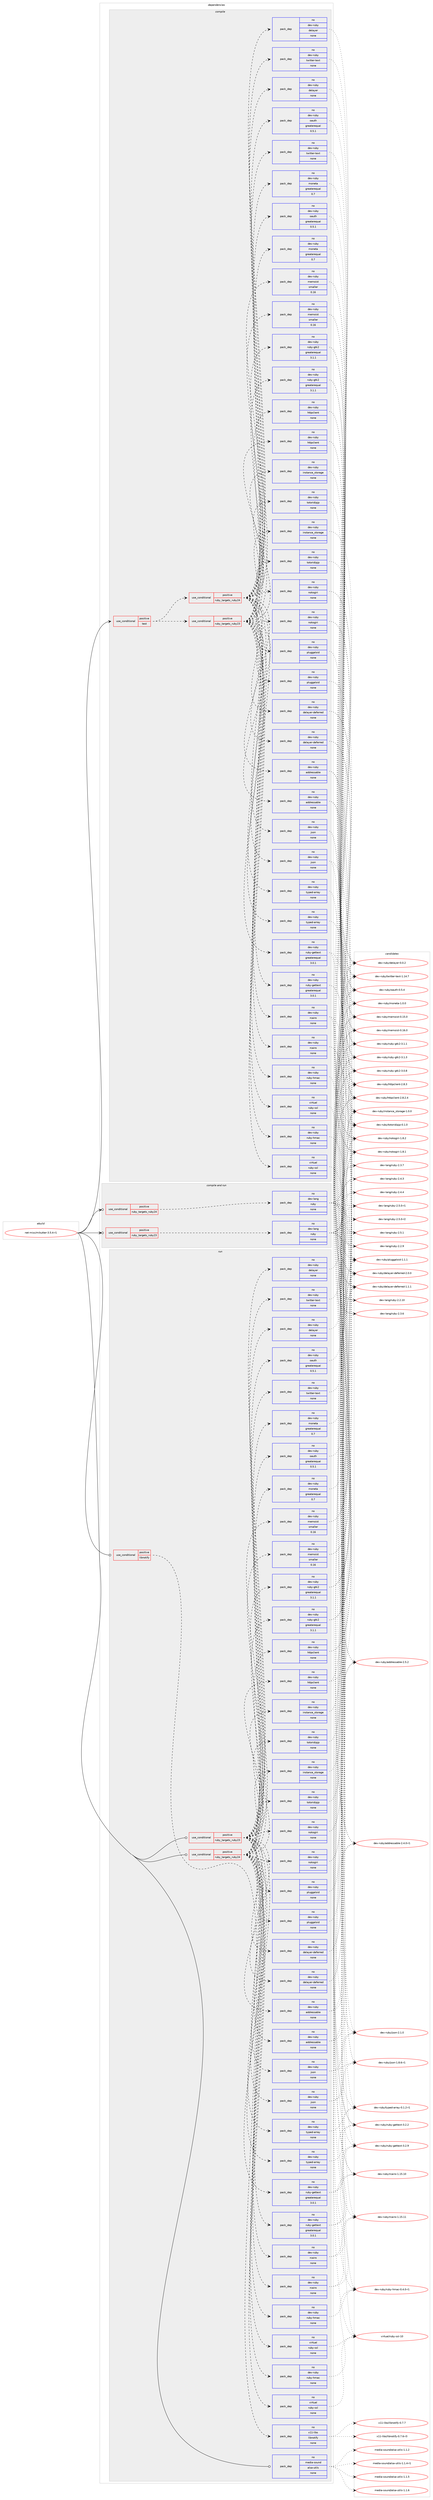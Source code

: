 digraph prolog {

# *************
# Graph options
# *************

newrank=true;
concentrate=true;
compound=true;
graph [rankdir=LR,fontname=Helvetica,fontsize=10,ranksep=1.5];#, ranksep=2.5, nodesep=0.2];
edge  [arrowhead=vee];
node  [fontname=Helvetica,fontsize=10];

# **********
# The ebuild
# **********

subgraph cluster_leftcol {
color=gray;
rank=same;
label=<<i>ebuild</i>>;
id [label="net-misc/mikutter-3.5.4-r1", color=red, width=4, href="../net-misc/mikutter-3.5.4-r1.svg"];
}

# ****************
# The dependencies
# ****************

subgraph cluster_midcol {
color=gray;
label=<<i>dependencies</i>>;
subgraph cluster_compile {
fillcolor="#eeeeee";
style=filled;
label=<<i>compile</i>>;
subgraph cond734 {
dependency2190 [label=<<TABLE BORDER="0" CELLBORDER="1" CELLSPACING="0" CELLPADDING="4"><TR><TD ROWSPAN="3" CELLPADDING="10">use_conditional</TD></TR><TR><TD>positive</TD></TR><TR><TD>test</TD></TR></TABLE>>, shape=none, color=red];
subgraph cond735 {
dependency2191 [label=<<TABLE BORDER="0" CELLBORDER="1" CELLSPACING="0" CELLPADDING="4"><TR><TD ROWSPAN="3" CELLPADDING="10">use_conditional</TD></TR><TR><TD>positive</TD></TR><TR><TD>ruby_targets_ruby23</TD></TR></TABLE>>, shape=none, color=red];
subgraph pack1424 {
dependency2192 [label=<<TABLE BORDER="0" CELLBORDER="1" CELLSPACING="0" CELLPADDING="4" WIDTH="220"><TR><TD ROWSPAN="6" CELLPADDING="30">pack_dep</TD></TR><TR><TD WIDTH="110">no</TD></TR><TR><TD>dev-ruby</TD></TR><TR><TD>addressable</TD></TR><TR><TD>none</TD></TR><TR><TD></TD></TR></TABLE>>, shape=none, color=blue];
}
dependency2191:e -> dependency2192:w [weight=20,style="dashed",arrowhead="vee"];
subgraph pack1425 {
dependency2193 [label=<<TABLE BORDER="0" CELLBORDER="1" CELLSPACING="0" CELLPADDING="4" WIDTH="220"><TR><TD ROWSPAN="6" CELLPADDING="30">pack_dep</TD></TR><TR><TD WIDTH="110">no</TD></TR><TR><TD>dev-ruby</TD></TR><TR><TD>delayer</TD></TR><TR><TD>none</TD></TR><TR><TD></TD></TR></TABLE>>, shape=none, color=blue];
}
dependency2191:e -> dependency2193:w [weight=20,style="dashed",arrowhead="vee"];
subgraph pack1426 {
dependency2194 [label=<<TABLE BORDER="0" CELLBORDER="1" CELLSPACING="0" CELLPADDING="4" WIDTH="220"><TR><TD ROWSPAN="6" CELLPADDING="30">pack_dep</TD></TR><TR><TD WIDTH="110">no</TD></TR><TR><TD>dev-ruby</TD></TR><TR><TD>delayer-deferred</TD></TR><TR><TD>none</TD></TR><TR><TD></TD></TR></TABLE>>, shape=none, color=blue];
}
dependency2191:e -> dependency2194:w [weight=20,style="dashed",arrowhead="vee"];
subgraph pack1427 {
dependency2195 [label=<<TABLE BORDER="0" CELLBORDER="1" CELLSPACING="0" CELLPADDING="4" WIDTH="220"><TR><TD ROWSPAN="6" CELLPADDING="30">pack_dep</TD></TR><TR><TD WIDTH="110">no</TD></TR><TR><TD>dev-ruby</TD></TR><TR><TD>httpclient</TD></TR><TR><TD>none</TD></TR><TR><TD></TD></TR></TABLE>>, shape=none, color=blue];
}
dependency2191:e -> dependency2195:w [weight=20,style="dashed",arrowhead="vee"];
subgraph pack1428 {
dependency2196 [label=<<TABLE BORDER="0" CELLBORDER="1" CELLSPACING="0" CELLPADDING="4" WIDTH="220"><TR><TD ROWSPAN="6" CELLPADDING="30">pack_dep</TD></TR><TR><TD WIDTH="110">no</TD></TR><TR><TD>dev-ruby</TD></TR><TR><TD>json</TD></TR><TR><TD>none</TD></TR><TR><TD></TD></TR></TABLE>>, shape=none, color=blue];
}
dependency2191:e -> dependency2196:w [weight=20,style="dashed",arrowhead="vee"];
subgraph pack1429 {
dependency2197 [label=<<TABLE BORDER="0" CELLBORDER="1" CELLSPACING="0" CELLPADDING="4" WIDTH="220"><TR><TD ROWSPAN="6" CELLPADDING="30">pack_dep</TD></TR><TR><TD WIDTH="110">no</TD></TR><TR><TD>dev-ruby</TD></TR><TR><TD>instance_storage</TD></TR><TR><TD>none</TD></TR><TR><TD></TD></TR></TABLE>>, shape=none, color=blue];
}
dependency2191:e -> dependency2197:w [weight=20,style="dashed",arrowhead="vee"];
subgraph pack1430 {
dependency2198 [label=<<TABLE BORDER="0" CELLBORDER="1" CELLSPACING="0" CELLPADDING="4" WIDTH="220"><TR><TD ROWSPAN="6" CELLPADDING="30">pack_dep</TD></TR><TR><TD WIDTH="110">no</TD></TR><TR><TD>dev-ruby</TD></TR><TR><TD>memoist</TD></TR><TR><TD>smaller</TD></TR><TR><TD>0.16</TD></TR></TABLE>>, shape=none, color=blue];
}
dependency2191:e -> dependency2198:w [weight=20,style="dashed",arrowhead="vee"];
subgraph pack1431 {
dependency2199 [label=<<TABLE BORDER="0" CELLBORDER="1" CELLSPACING="0" CELLPADDING="4" WIDTH="220"><TR><TD ROWSPAN="6" CELLPADDING="30">pack_dep</TD></TR><TR><TD WIDTH="110">no</TD></TR><TR><TD>dev-ruby</TD></TR><TR><TD>moneta</TD></TR><TR><TD>greaterequal</TD></TR><TR><TD>0.7</TD></TR></TABLE>>, shape=none, color=blue];
}
dependency2191:e -> dependency2199:w [weight=20,style="dashed",arrowhead="vee"];
subgraph pack1432 {
dependency2200 [label=<<TABLE BORDER="0" CELLBORDER="1" CELLSPACING="0" CELLPADDING="4" WIDTH="220"><TR><TD ROWSPAN="6" CELLPADDING="30">pack_dep</TD></TR><TR><TD WIDTH="110">no</TD></TR><TR><TD>dev-ruby</TD></TR><TR><TD>nokogiri</TD></TR><TR><TD>none</TD></TR><TR><TD></TD></TR></TABLE>>, shape=none, color=blue];
}
dependency2191:e -> dependency2200:w [weight=20,style="dashed",arrowhead="vee"];
subgraph pack1433 {
dependency2201 [label=<<TABLE BORDER="0" CELLBORDER="1" CELLSPACING="0" CELLPADDING="4" WIDTH="220"><TR><TD ROWSPAN="6" CELLPADDING="30">pack_dep</TD></TR><TR><TD WIDTH="110">no</TD></TR><TR><TD>dev-ruby</TD></TR><TR><TD>oauth</TD></TR><TR><TD>greaterequal</TD></TR><TR><TD>0.5.1</TD></TR></TABLE>>, shape=none, color=blue];
}
dependency2191:e -> dependency2201:w [weight=20,style="dashed",arrowhead="vee"];
subgraph pack1434 {
dependency2202 [label=<<TABLE BORDER="0" CELLBORDER="1" CELLSPACING="0" CELLPADDING="4" WIDTH="220"><TR><TD ROWSPAN="6" CELLPADDING="30">pack_dep</TD></TR><TR><TD WIDTH="110">no</TD></TR><TR><TD>dev-ruby</TD></TR><TR><TD>pluggaloid</TD></TR><TR><TD>none</TD></TR><TR><TD></TD></TR></TABLE>>, shape=none, color=blue];
}
dependency2191:e -> dependency2202:w [weight=20,style="dashed",arrowhead="vee"];
subgraph pack1435 {
dependency2203 [label=<<TABLE BORDER="0" CELLBORDER="1" CELLSPACING="0" CELLPADDING="4" WIDTH="220"><TR><TD ROWSPAN="6" CELLPADDING="30">pack_dep</TD></TR><TR><TD WIDTH="110">no</TD></TR><TR><TD>dev-ruby</TD></TR><TR><TD>rcairo</TD></TR><TR><TD>none</TD></TR><TR><TD></TD></TR></TABLE>>, shape=none, color=blue];
}
dependency2191:e -> dependency2203:w [weight=20,style="dashed",arrowhead="vee"];
subgraph pack1436 {
dependency2204 [label=<<TABLE BORDER="0" CELLBORDER="1" CELLSPACING="0" CELLPADDING="4" WIDTH="220"><TR><TD ROWSPAN="6" CELLPADDING="30">pack_dep</TD></TR><TR><TD WIDTH="110">no</TD></TR><TR><TD>dev-ruby</TD></TR><TR><TD>ruby-gettext</TD></TR><TR><TD>greaterequal</TD></TR><TR><TD>3.0.1</TD></TR></TABLE>>, shape=none, color=blue];
}
dependency2191:e -> dependency2204:w [weight=20,style="dashed",arrowhead="vee"];
subgraph pack1437 {
dependency2205 [label=<<TABLE BORDER="0" CELLBORDER="1" CELLSPACING="0" CELLPADDING="4" WIDTH="220"><TR><TD ROWSPAN="6" CELLPADDING="30">pack_dep</TD></TR><TR><TD WIDTH="110">no</TD></TR><TR><TD>dev-ruby</TD></TR><TR><TD>ruby-gtk2</TD></TR><TR><TD>greaterequal</TD></TR><TR><TD>3.1.1</TD></TR></TABLE>>, shape=none, color=blue];
}
dependency2191:e -> dependency2205:w [weight=20,style="dashed",arrowhead="vee"];
subgraph pack1438 {
dependency2206 [label=<<TABLE BORDER="0" CELLBORDER="1" CELLSPACING="0" CELLPADDING="4" WIDTH="220"><TR><TD ROWSPAN="6" CELLPADDING="30">pack_dep</TD></TR><TR><TD WIDTH="110">no</TD></TR><TR><TD>dev-ruby</TD></TR><TR><TD>ruby-hmac</TD></TR><TR><TD>none</TD></TR><TR><TD></TD></TR></TABLE>>, shape=none, color=blue];
}
dependency2191:e -> dependency2206:w [weight=20,style="dashed",arrowhead="vee"];
subgraph pack1439 {
dependency2207 [label=<<TABLE BORDER="0" CELLBORDER="1" CELLSPACING="0" CELLPADDING="4" WIDTH="220"><TR><TD ROWSPAN="6" CELLPADDING="30">pack_dep</TD></TR><TR><TD WIDTH="110">no</TD></TR><TR><TD>dev-ruby</TD></TR><TR><TD>totoridipjp</TD></TR><TR><TD>none</TD></TR><TR><TD></TD></TR></TABLE>>, shape=none, color=blue];
}
dependency2191:e -> dependency2207:w [weight=20,style="dashed",arrowhead="vee"];
subgraph pack1440 {
dependency2208 [label=<<TABLE BORDER="0" CELLBORDER="1" CELLSPACING="0" CELLPADDING="4" WIDTH="220"><TR><TD ROWSPAN="6" CELLPADDING="30">pack_dep</TD></TR><TR><TD WIDTH="110">no</TD></TR><TR><TD>dev-ruby</TD></TR><TR><TD>twitter-text</TD></TR><TR><TD>none</TD></TR><TR><TD></TD></TR></TABLE>>, shape=none, color=blue];
}
dependency2191:e -> dependency2208:w [weight=20,style="dashed",arrowhead="vee"];
subgraph pack1441 {
dependency2209 [label=<<TABLE BORDER="0" CELLBORDER="1" CELLSPACING="0" CELLPADDING="4" WIDTH="220"><TR><TD ROWSPAN="6" CELLPADDING="30">pack_dep</TD></TR><TR><TD WIDTH="110">no</TD></TR><TR><TD>dev-ruby</TD></TR><TR><TD>typed-array</TD></TR><TR><TD>none</TD></TR><TR><TD></TD></TR></TABLE>>, shape=none, color=blue];
}
dependency2191:e -> dependency2209:w [weight=20,style="dashed",arrowhead="vee"];
subgraph pack1442 {
dependency2210 [label=<<TABLE BORDER="0" CELLBORDER="1" CELLSPACING="0" CELLPADDING="4" WIDTH="220"><TR><TD ROWSPAN="6" CELLPADDING="30">pack_dep</TD></TR><TR><TD WIDTH="110">no</TD></TR><TR><TD>virtual</TD></TR><TR><TD>ruby-ssl</TD></TR><TR><TD>none</TD></TR><TR><TD></TD></TR></TABLE>>, shape=none, color=blue];
}
dependency2191:e -> dependency2210:w [weight=20,style="dashed",arrowhead="vee"];
}
dependency2190:e -> dependency2191:w [weight=20,style="dashed",arrowhead="vee"];
subgraph cond736 {
dependency2211 [label=<<TABLE BORDER="0" CELLBORDER="1" CELLSPACING="0" CELLPADDING="4"><TR><TD ROWSPAN="3" CELLPADDING="10">use_conditional</TD></TR><TR><TD>positive</TD></TR><TR><TD>ruby_targets_ruby24</TD></TR></TABLE>>, shape=none, color=red];
subgraph pack1443 {
dependency2212 [label=<<TABLE BORDER="0" CELLBORDER="1" CELLSPACING="0" CELLPADDING="4" WIDTH="220"><TR><TD ROWSPAN="6" CELLPADDING="30">pack_dep</TD></TR><TR><TD WIDTH="110">no</TD></TR><TR><TD>dev-ruby</TD></TR><TR><TD>addressable</TD></TR><TR><TD>none</TD></TR><TR><TD></TD></TR></TABLE>>, shape=none, color=blue];
}
dependency2211:e -> dependency2212:w [weight=20,style="dashed",arrowhead="vee"];
subgraph pack1444 {
dependency2213 [label=<<TABLE BORDER="0" CELLBORDER="1" CELLSPACING="0" CELLPADDING="4" WIDTH="220"><TR><TD ROWSPAN="6" CELLPADDING="30">pack_dep</TD></TR><TR><TD WIDTH="110">no</TD></TR><TR><TD>dev-ruby</TD></TR><TR><TD>delayer</TD></TR><TR><TD>none</TD></TR><TR><TD></TD></TR></TABLE>>, shape=none, color=blue];
}
dependency2211:e -> dependency2213:w [weight=20,style="dashed",arrowhead="vee"];
subgraph pack1445 {
dependency2214 [label=<<TABLE BORDER="0" CELLBORDER="1" CELLSPACING="0" CELLPADDING="4" WIDTH="220"><TR><TD ROWSPAN="6" CELLPADDING="30">pack_dep</TD></TR><TR><TD WIDTH="110">no</TD></TR><TR><TD>dev-ruby</TD></TR><TR><TD>delayer-deferred</TD></TR><TR><TD>none</TD></TR><TR><TD></TD></TR></TABLE>>, shape=none, color=blue];
}
dependency2211:e -> dependency2214:w [weight=20,style="dashed",arrowhead="vee"];
subgraph pack1446 {
dependency2215 [label=<<TABLE BORDER="0" CELLBORDER="1" CELLSPACING="0" CELLPADDING="4" WIDTH="220"><TR><TD ROWSPAN="6" CELLPADDING="30">pack_dep</TD></TR><TR><TD WIDTH="110">no</TD></TR><TR><TD>dev-ruby</TD></TR><TR><TD>httpclient</TD></TR><TR><TD>none</TD></TR><TR><TD></TD></TR></TABLE>>, shape=none, color=blue];
}
dependency2211:e -> dependency2215:w [weight=20,style="dashed",arrowhead="vee"];
subgraph pack1447 {
dependency2216 [label=<<TABLE BORDER="0" CELLBORDER="1" CELLSPACING="0" CELLPADDING="4" WIDTH="220"><TR><TD ROWSPAN="6" CELLPADDING="30">pack_dep</TD></TR><TR><TD WIDTH="110">no</TD></TR><TR><TD>dev-ruby</TD></TR><TR><TD>json</TD></TR><TR><TD>none</TD></TR><TR><TD></TD></TR></TABLE>>, shape=none, color=blue];
}
dependency2211:e -> dependency2216:w [weight=20,style="dashed",arrowhead="vee"];
subgraph pack1448 {
dependency2217 [label=<<TABLE BORDER="0" CELLBORDER="1" CELLSPACING="0" CELLPADDING="4" WIDTH="220"><TR><TD ROWSPAN="6" CELLPADDING="30">pack_dep</TD></TR><TR><TD WIDTH="110">no</TD></TR><TR><TD>dev-ruby</TD></TR><TR><TD>instance_storage</TD></TR><TR><TD>none</TD></TR><TR><TD></TD></TR></TABLE>>, shape=none, color=blue];
}
dependency2211:e -> dependency2217:w [weight=20,style="dashed",arrowhead="vee"];
subgraph pack1449 {
dependency2218 [label=<<TABLE BORDER="0" CELLBORDER="1" CELLSPACING="0" CELLPADDING="4" WIDTH="220"><TR><TD ROWSPAN="6" CELLPADDING="30">pack_dep</TD></TR><TR><TD WIDTH="110">no</TD></TR><TR><TD>dev-ruby</TD></TR><TR><TD>memoist</TD></TR><TR><TD>smaller</TD></TR><TR><TD>0.16</TD></TR></TABLE>>, shape=none, color=blue];
}
dependency2211:e -> dependency2218:w [weight=20,style="dashed",arrowhead="vee"];
subgraph pack1450 {
dependency2219 [label=<<TABLE BORDER="0" CELLBORDER="1" CELLSPACING="0" CELLPADDING="4" WIDTH="220"><TR><TD ROWSPAN="6" CELLPADDING="30">pack_dep</TD></TR><TR><TD WIDTH="110">no</TD></TR><TR><TD>dev-ruby</TD></TR><TR><TD>moneta</TD></TR><TR><TD>greaterequal</TD></TR><TR><TD>0.7</TD></TR></TABLE>>, shape=none, color=blue];
}
dependency2211:e -> dependency2219:w [weight=20,style="dashed",arrowhead="vee"];
subgraph pack1451 {
dependency2220 [label=<<TABLE BORDER="0" CELLBORDER="1" CELLSPACING="0" CELLPADDING="4" WIDTH="220"><TR><TD ROWSPAN="6" CELLPADDING="30">pack_dep</TD></TR><TR><TD WIDTH="110">no</TD></TR><TR><TD>dev-ruby</TD></TR><TR><TD>nokogiri</TD></TR><TR><TD>none</TD></TR><TR><TD></TD></TR></TABLE>>, shape=none, color=blue];
}
dependency2211:e -> dependency2220:w [weight=20,style="dashed",arrowhead="vee"];
subgraph pack1452 {
dependency2221 [label=<<TABLE BORDER="0" CELLBORDER="1" CELLSPACING="0" CELLPADDING="4" WIDTH="220"><TR><TD ROWSPAN="6" CELLPADDING="30">pack_dep</TD></TR><TR><TD WIDTH="110">no</TD></TR><TR><TD>dev-ruby</TD></TR><TR><TD>oauth</TD></TR><TR><TD>greaterequal</TD></TR><TR><TD>0.5.1</TD></TR></TABLE>>, shape=none, color=blue];
}
dependency2211:e -> dependency2221:w [weight=20,style="dashed",arrowhead="vee"];
subgraph pack1453 {
dependency2222 [label=<<TABLE BORDER="0" CELLBORDER="1" CELLSPACING="0" CELLPADDING="4" WIDTH="220"><TR><TD ROWSPAN="6" CELLPADDING="30">pack_dep</TD></TR><TR><TD WIDTH="110">no</TD></TR><TR><TD>dev-ruby</TD></TR><TR><TD>pluggaloid</TD></TR><TR><TD>none</TD></TR><TR><TD></TD></TR></TABLE>>, shape=none, color=blue];
}
dependency2211:e -> dependency2222:w [weight=20,style="dashed",arrowhead="vee"];
subgraph pack1454 {
dependency2223 [label=<<TABLE BORDER="0" CELLBORDER="1" CELLSPACING="0" CELLPADDING="4" WIDTH="220"><TR><TD ROWSPAN="6" CELLPADDING="30">pack_dep</TD></TR><TR><TD WIDTH="110">no</TD></TR><TR><TD>dev-ruby</TD></TR><TR><TD>rcairo</TD></TR><TR><TD>none</TD></TR><TR><TD></TD></TR></TABLE>>, shape=none, color=blue];
}
dependency2211:e -> dependency2223:w [weight=20,style="dashed",arrowhead="vee"];
subgraph pack1455 {
dependency2224 [label=<<TABLE BORDER="0" CELLBORDER="1" CELLSPACING="0" CELLPADDING="4" WIDTH="220"><TR><TD ROWSPAN="6" CELLPADDING="30">pack_dep</TD></TR><TR><TD WIDTH="110">no</TD></TR><TR><TD>dev-ruby</TD></TR><TR><TD>ruby-gettext</TD></TR><TR><TD>greaterequal</TD></TR><TR><TD>3.0.1</TD></TR></TABLE>>, shape=none, color=blue];
}
dependency2211:e -> dependency2224:w [weight=20,style="dashed",arrowhead="vee"];
subgraph pack1456 {
dependency2225 [label=<<TABLE BORDER="0" CELLBORDER="1" CELLSPACING="0" CELLPADDING="4" WIDTH="220"><TR><TD ROWSPAN="6" CELLPADDING="30">pack_dep</TD></TR><TR><TD WIDTH="110">no</TD></TR><TR><TD>dev-ruby</TD></TR><TR><TD>ruby-gtk2</TD></TR><TR><TD>greaterequal</TD></TR><TR><TD>3.1.1</TD></TR></TABLE>>, shape=none, color=blue];
}
dependency2211:e -> dependency2225:w [weight=20,style="dashed",arrowhead="vee"];
subgraph pack1457 {
dependency2226 [label=<<TABLE BORDER="0" CELLBORDER="1" CELLSPACING="0" CELLPADDING="4" WIDTH="220"><TR><TD ROWSPAN="6" CELLPADDING="30">pack_dep</TD></TR><TR><TD WIDTH="110">no</TD></TR><TR><TD>dev-ruby</TD></TR><TR><TD>ruby-hmac</TD></TR><TR><TD>none</TD></TR><TR><TD></TD></TR></TABLE>>, shape=none, color=blue];
}
dependency2211:e -> dependency2226:w [weight=20,style="dashed",arrowhead="vee"];
subgraph pack1458 {
dependency2227 [label=<<TABLE BORDER="0" CELLBORDER="1" CELLSPACING="0" CELLPADDING="4" WIDTH="220"><TR><TD ROWSPAN="6" CELLPADDING="30">pack_dep</TD></TR><TR><TD WIDTH="110">no</TD></TR><TR><TD>dev-ruby</TD></TR><TR><TD>totoridipjp</TD></TR><TR><TD>none</TD></TR><TR><TD></TD></TR></TABLE>>, shape=none, color=blue];
}
dependency2211:e -> dependency2227:w [weight=20,style="dashed",arrowhead="vee"];
subgraph pack1459 {
dependency2228 [label=<<TABLE BORDER="0" CELLBORDER="1" CELLSPACING="0" CELLPADDING="4" WIDTH="220"><TR><TD ROWSPAN="6" CELLPADDING="30">pack_dep</TD></TR><TR><TD WIDTH="110">no</TD></TR><TR><TD>dev-ruby</TD></TR><TR><TD>twitter-text</TD></TR><TR><TD>none</TD></TR><TR><TD></TD></TR></TABLE>>, shape=none, color=blue];
}
dependency2211:e -> dependency2228:w [weight=20,style="dashed",arrowhead="vee"];
subgraph pack1460 {
dependency2229 [label=<<TABLE BORDER="0" CELLBORDER="1" CELLSPACING="0" CELLPADDING="4" WIDTH="220"><TR><TD ROWSPAN="6" CELLPADDING="30">pack_dep</TD></TR><TR><TD WIDTH="110">no</TD></TR><TR><TD>dev-ruby</TD></TR><TR><TD>typed-array</TD></TR><TR><TD>none</TD></TR><TR><TD></TD></TR></TABLE>>, shape=none, color=blue];
}
dependency2211:e -> dependency2229:w [weight=20,style="dashed",arrowhead="vee"];
subgraph pack1461 {
dependency2230 [label=<<TABLE BORDER="0" CELLBORDER="1" CELLSPACING="0" CELLPADDING="4" WIDTH="220"><TR><TD ROWSPAN="6" CELLPADDING="30">pack_dep</TD></TR><TR><TD WIDTH="110">no</TD></TR><TR><TD>virtual</TD></TR><TR><TD>ruby-ssl</TD></TR><TR><TD>none</TD></TR><TR><TD></TD></TR></TABLE>>, shape=none, color=blue];
}
dependency2211:e -> dependency2230:w [weight=20,style="dashed",arrowhead="vee"];
}
dependency2190:e -> dependency2211:w [weight=20,style="dashed",arrowhead="vee"];
}
id:e -> dependency2190:w [weight=20,style="solid",arrowhead="vee"];
}
subgraph cluster_compileandrun {
fillcolor="#eeeeee";
style=filled;
label=<<i>compile and run</i>>;
subgraph cond737 {
dependency2231 [label=<<TABLE BORDER="0" CELLBORDER="1" CELLSPACING="0" CELLPADDING="4"><TR><TD ROWSPAN="3" CELLPADDING="10">use_conditional</TD></TR><TR><TD>positive</TD></TR><TR><TD>ruby_targets_ruby23</TD></TR></TABLE>>, shape=none, color=red];
subgraph pack1462 {
dependency2232 [label=<<TABLE BORDER="0" CELLBORDER="1" CELLSPACING="0" CELLPADDING="4" WIDTH="220"><TR><TD ROWSPAN="6" CELLPADDING="30">pack_dep</TD></TR><TR><TD WIDTH="110">no</TD></TR><TR><TD>dev-lang</TD></TR><TR><TD>ruby</TD></TR><TR><TD>none</TD></TR><TR><TD></TD></TR></TABLE>>, shape=none, color=blue];
}
dependency2231:e -> dependency2232:w [weight=20,style="dashed",arrowhead="vee"];
}
id:e -> dependency2231:w [weight=20,style="solid",arrowhead="odotvee"];
subgraph cond738 {
dependency2233 [label=<<TABLE BORDER="0" CELLBORDER="1" CELLSPACING="0" CELLPADDING="4"><TR><TD ROWSPAN="3" CELLPADDING="10">use_conditional</TD></TR><TR><TD>positive</TD></TR><TR><TD>ruby_targets_ruby24</TD></TR></TABLE>>, shape=none, color=red];
subgraph pack1463 {
dependency2234 [label=<<TABLE BORDER="0" CELLBORDER="1" CELLSPACING="0" CELLPADDING="4" WIDTH="220"><TR><TD ROWSPAN="6" CELLPADDING="30">pack_dep</TD></TR><TR><TD WIDTH="110">no</TD></TR><TR><TD>dev-lang</TD></TR><TR><TD>ruby</TD></TR><TR><TD>none</TD></TR><TR><TD></TD></TR></TABLE>>, shape=none, color=blue];
}
dependency2233:e -> dependency2234:w [weight=20,style="dashed",arrowhead="vee"];
}
id:e -> dependency2233:w [weight=20,style="solid",arrowhead="odotvee"];
}
subgraph cluster_run {
fillcolor="#eeeeee";
style=filled;
label=<<i>run</i>>;
subgraph cond739 {
dependency2235 [label=<<TABLE BORDER="0" CELLBORDER="1" CELLSPACING="0" CELLPADDING="4"><TR><TD ROWSPAN="3" CELLPADDING="10">use_conditional</TD></TR><TR><TD>positive</TD></TR><TR><TD>libnotify</TD></TR></TABLE>>, shape=none, color=red];
subgraph pack1464 {
dependency2236 [label=<<TABLE BORDER="0" CELLBORDER="1" CELLSPACING="0" CELLPADDING="4" WIDTH="220"><TR><TD ROWSPAN="6" CELLPADDING="30">pack_dep</TD></TR><TR><TD WIDTH="110">no</TD></TR><TR><TD>x11-libs</TD></TR><TR><TD>libnotify</TD></TR><TR><TD>none</TD></TR><TR><TD></TD></TR></TABLE>>, shape=none, color=blue];
}
dependency2235:e -> dependency2236:w [weight=20,style="dashed",arrowhead="vee"];
}
id:e -> dependency2235:w [weight=20,style="solid",arrowhead="odot"];
subgraph cond740 {
dependency2237 [label=<<TABLE BORDER="0" CELLBORDER="1" CELLSPACING="0" CELLPADDING="4"><TR><TD ROWSPAN="3" CELLPADDING="10">use_conditional</TD></TR><TR><TD>positive</TD></TR><TR><TD>ruby_targets_ruby23</TD></TR></TABLE>>, shape=none, color=red];
subgraph pack1465 {
dependency2238 [label=<<TABLE BORDER="0" CELLBORDER="1" CELLSPACING="0" CELLPADDING="4" WIDTH="220"><TR><TD ROWSPAN="6" CELLPADDING="30">pack_dep</TD></TR><TR><TD WIDTH="110">no</TD></TR><TR><TD>dev-ruby</TD></TR><TR><TD>addressable</TD></TR><TR><TD>none</TD></TR><TR><TD></TD></TR></TABLE>>, shape=none, color=blue];
}
dependency2237:e -> dependency2238:w [weight=20,style="dashed",arrowhead="vee"];
subgraph pack1466 {
dependency2239 [label=<<TABLE BORDER="0" CELLBORDER="1" CELLSPACING="0" CELLPADDING="4" WIDTH="220"><TR><TD ROWSPAN="6" CELLPADDING="30">pack_dep</TD></TR><TR><TD WIDTH="110">no</TD></TR><TR><TD>dev-ruby</TD></TR><TR><TD>delayer</TD></TR><TR><TD>none</TD></TR><TR><TD></TD></TR></TABLE>>, shape=none, color=blue];
}
dependency2237:e -> dependency2239:w [weight=20,style="dashed",arrowhead="vee"];
subgraph pack1467 {
dependency2240 [label=<<TABLE BORDER="0" CELLBORDER="1" CELLSPACING="0" CELLPADDING="4" WIDTH="220"><TR><TD ROWSPAN="6" CELLPADDING="30">pack_dep</TD></TR><TR><TD WIDTH="110">no</TD></TR><TR><TD>dev-ruby</TD></TR><TR><TD>delayer-deferred</TD></TR><TR><TD>none</TD></TR><TR><TD></TD></TR></TABLE>>, shape=none, color=blue];
}
dependency2237:e -> dependency2240:w [weight=20,style="dashed",arrowhead="vee"];
subgraph pack1468 {
dependency2241 [label=<<TABLE BORDER="0" CELLBORDER="1" CELLSPACING="0" CELLPADDING="4" WIDTH="220"><TR><TD ROWSPAN="6" CELLPADDING="30">pack_dep</TD></TR><TR><TD WIDTH="110">no</TD></TR><TR><TD>dev-ruby</TD></TR><TR><TD>httpclient</TD></TR><TR><TD>none</TD></TR><TR><TD></TD></TR></TABLE>>, shape=none, color=blue];
}
dependency2237:e -> dependency2241:w [weight=20,style="dashed",arrowhead="vee"];
subgraph pack1469 {
dependency2242 [label=<<TABLE BORDER="0" CELLBORDER="1" CELLSPACING="0" CELLPADDING="4" WIDTH="220"><TR><TD ROWSPAN="6" CELLPADDING="30">pack_dep</TD></TR><TR><TD WIDTH="110">no</TD></TR><TR><TD>dev-ruby</TD></TR><TR><TD>json</TD></TR><TR><TD>none</TD></TR><TR><TD></TD></TR></TABLE>>, shape=none, color=blue];
}
dependency2237:e -> dependency2242:w [weight=20,style="dashed",arrowhead="vee"];
subgraph pack1470 {
dependency2243 [label=<<TABLE BORDER="0" CELLBORDER="1" CELLSPACING="0" CELLPADDING="4" WIDTH="220"><TR><TD ROWSPAN="6" CELLPADDING="30">pack_dep</TD></TR><TR><TD WIDTH="110">no</TD></TR><TR><TD>dev-ruby</TD></TR><TR><TD>instance_storage</TD></TR><TR><TD>none</TD></TR><TR><TD></TD></TR></TABLE>>, shape=none, color=blue];
}
dependency2237:e -> dependency2243:w [weight=20,style="dashed",arrowhead="vee"];
subgraph pack1471 {
dependency2244 [label=<<TABLE BORDER="0" CELLBORDER="1" CELLSPACING="0" CELLPADDING="4" WIDTH="220"><TR><TD ROWSPAN="6" CELLPADDING="30">pack_dep</TD></TR><TR><TD WIDTH="110">no</TD></TR><TR><TD>dev-ruby</TD></TR><TR><TD>memoist</TD></TR><TR><TD>smaller</TD></TR><TR><TD>0.16</TD></TR></TABLE>>, shape=none, color=blue];
}
dependency2237:e -> dependency2244:w [weight=20,style="dashed",arrowhead="vee"];
subgraph pack1472 {
dependency2245 [label=<<TABLE BORDER="0" CELLBORDER="1" CELLSPACING="0" CELLPADDING="4" WIDTH="220"><TR><TD ROWSPAN="6" CELLPADDING="30">pack_dep</TD></TR><TR><TD WIDTH="110">no</TD></TR><TR><TD>dev-ruby</TD></TR><TR><TD>moneta</TD></TR><TR><TD>greaterequal</TD></TR><TR><TD>0.7</TD></TR></TABLE>>, shape=none, color=blue];
}
dependency2237:e -> dependency2245:w [weight=20,style="dashed",arrowhead="vee"];
subgraph pack1473 {
dependency2246 [label=<<TABLE BORDER="0" CELLBORDER="1" CELLSPACING="0" CELLPADDING="4" WIDTH="220"><TR><TD ROWSPAN="6" CELLPADDING="30">pack_dep</TD></TR><TR><TD WIDTH="110">no</TD></TR><TR><TD>dev-ruby</TD></TR><TR><TD>nokogiri</TD></TR><TR><TD>none</TD></TR><TR><TD></TD></TR></TABLE>>, shape=none, color=blue];
}
dependency2237:e -> dependency2246:w [weight=20,style="dashed",arrowhead="vee"];
subgraph pack1474 {
dependency2247 [label=<<TABLE BORDER="0" CELLBORDER="1" CELLSPACING="0" CELLPADDING="4" WIDTH="220"><TR><TD ROWSPAN="6" CELLPADDING="30">pack_dep</TD></TR><TR><TD WIDTH="110">no</TD></TR><TR><TD>dev-ruby</TD></TR><TR><TD>oauth</TD></TR><TR><TD>greaterequal</TD></TR><TR><TD>0.5.1</TD></TR></TABLE>>, shape=none, color=blue];
}
dependency2237:e -> dependency2247:w [weight=20,style="dashed",arrowhead="vee"];
subgraph pack1475 {
dependency2248 [label=<<TABLE BORDER="0" CELLBORDER="1" CELLSPACING="0" CELLPADDING="4" WIDTH="220"><TR><TD ROWSPAN="6" CELLPADDING="30">pack_dep</TD></TR><TR><TD WIDTH="110">no</TD></TR><TR><TD>dev-ruby</TD></TR><TR><TD>pluggaloid</TD></TR><TR><TD>none</TD></TR><TR><TD></TD></TR></TABLE>>, shape=none, color=blue];
}
dependency2237:e -> dependency2248:w [weight=20,style="dashed",arrowhead="vee"];
subgraph pack1476 {
dependency2249 [label=<<TABLE BORDER="0" CELLBORDER="1" CELLSPACING="0" CELLPADDING="4" WIDTH="220"><TR><TD ROWSPAN="6" CELLPADDING="30">pack_dep</TD></TR><TR><TD WIDTH="110">no</TD></TR><TR><TD>dev-ruby</TD></TR><TR><TD>rcairo</TD></TR><TR><TD>none</TD></TR><TR><TD></TD></TR></TABLE>>, shape=none, color=blue];
}
dependency2237:e -> dependency2249:w [weight=20,style="dashed",arrowhead="vee"];
subgraph pack1477 {
dependency2250 [label=<<TABLE BORDER="0" CELLBORDER="1" CELLSPACING="0" CELLPADDING="4" WIDTH="220"><TR><TD ROWSPAN="6" CELLPADDING="30">pack_dep</TD></TR><TR><TD WIDTH="110">no</TD></TR><TR><TD>dev-ruby</TD></TR><TR><TD>ruby-gettext</TD></TR><TR><TD>greaterequal</TD></TR><TR><TD>3.0.1</TD></TR></TABLE>>, shape=none, color=blue];
}
dependency2237:e -> dependency2250:w [weight=20,style="dashed",arrowhead="vee"];
subgraph pack1478 {
dependency2251 [label=<<TABLE BORDER="0" CELLBORDER="1" CELLSPACING="0" CELLPADDING="4" WIDTH="220"><TR><TD ROWSPAN="6" CELLPADDING="30">pack_dep</TD></TR><TR><TD WIDTH="110">no</TD></TR><TR><TD>dev-ruby</TD></TR><TR><TD>ruby-gtk2</TD></TR><TR><TD>greaterequal</TD></TR><TR><TD>3.1.1</TD></TR></TABLE>>, shape=none, color=blue];
}
dependency2237:e -> dependency2251:w [weight=20,style="dashed",arrowhead="vee"];
subgraph pack1479 {
dependency2252 [label=<<TABLE BORDER="0" CELLBORDER="1" CELLSPACING="0" CELLPADDING="4" WIDTH="220"><TR><TD ROWSPAN="6" CELLPADDING="30">pack_dep</TD></TR><TR><TD WIDTH="110">no</TD></TR><TR><TD>dev-ruby</TD></TR><TR><TD>ruby-hmac</TD></TR><TR><TD>none</TD></TR><TR><TD></TD></TR></TABLE>>, shape=none, color=blue];
}
dependency2237:e -> dependency2252:w [weight=20,style="dashed",arrowhead="vee"];
subgraph pack1480 {
dependency2253 [label=<<TABLE BORDER="0" CELLBORDER="1" CELLSPACING="0" CELLPADDING="4" WIDTH="220"><TR><TD ROWSPAN="6" CELLPADDING="30">pack_dep</TD></TR><TR><TD WIDTH="110">no</TD></TR><TR><TD>dev-ruby</TD></TR><TR><TD>totoridipjp</TD></TR><TR><TD>none</TD></TR><TR><TD></TD></TR></TABLE>>, shape=none, color=blue];
}
dependency2237:e -> dependency2253:w [weight=20,style="dashed",arrowhead="vee"];
subgraph pack1481 {
dependency2254 [label=<<TABLE BORDER="0" CELLBORDER="1" CELLSPACING="0" CELLPADDING="4" WIDTH="220"><TR><TD ROWSPAN="6" CELLPADDING="30">pack_dep</TD></TR><TR><TD WIDTH="110">no</TD></TR><TR><TD>dev-ruby</TD></TR><TR><TD>twitter-text</TD></TR><TR><TD>none</TD></TR><TR><TD></TD></TR></TABLE>>, shape=none, color=blue];
}
dependency2237:e -> dependency2254:w [weight=20,style="dashed",arrowhead="vee"];
subgraph pack1482 {
dependency2255 [label=<<TABLE BORDER="0" CELLBORDER="1" CELLSPACING="0" CELLPADDING="4" WIDTH="220"><TR><TD ROWSPAN="6" CELLPADDING="30">pack_dep</TD></TR><TR><TD WIDTH="110">no</TD></TR><TR><TD>dev-ruby</TD></TR><TR><TD>typed-array</TD></TR><TR><TD>none</TD></TR><TR><TD></TD></TR></TABLE>>, shape=none, color=blue];
}
dependency2237:e -> dependency2255:w [weight=20,style="dashed",arrowhead="vee"];
subgraph pack1483 {
dependency2256 [label=<<TABLE BORDER="0" CELLBORDER="1" CELLSPACING="0" CELLPADDING="4" WIDTH="220"><TR><TD ROWSPAN="6" CELLPADDING="30">pack_dep</TD></TR><TR><TD WIDTH="110">no</TD></TR><TR><TD>virtual</TD></TR><TR><TD>ruby-ssl</TD></TR><TR><TD>none</TD></TR><TR><TD></TD></TR></TABLE>>, shape=none, color=blue];
}
dependency2237:e -> dependency2256:w [weight=20,style="dashed",arrowhead="vee"];
}
id:e -> dependency2237:w [weight=20,style="solid",arrowhead="odot"];
subgraph cond741 {
dependency2257 [label=<<TABLE BORDER="0" CELLBORDER="1" CELLSPACING="0" CELLPADDING="4"><TR><TD ROWSPAN="3" CELLPADDING="10">use_conditional</TD></TR><TR><TD>positive</TD></TR><TR><TD>ruby_targets_ruby24</TD></TR></TABLE>>, shape=none, color=red];
subgraph pack1484 {
dependency2258 [label=<<TABLE BORDER="0" CELLBORDER="1" CELLSPACING="0" CELLPADDING="4" WIDTH="220"><TR><TD ROWSPAN="6" CELLPADDING="30">pack_dep</TD></TR><TR><TD WIDTH="110">no</TD></TR><TR><TD>dev-ruby</TD></TR><TR><TD>addressable</TD></TR><TR><TD>none</TD></TR><TR><TD></TD></TR></TABLE>>, shape=none, color=blue];
}
dependency2257:e -> dependency2258:w [weight=20,style="dashed",arrowhead="vee"];
subgraph pack1485 {
dependency2259 [label=<<TABLE BORDER="0" CELLBORDER="1" CELLSPACING="0" CELLPADDING="4" WIDTH="220"><TR><TD ROWSPAN="6" CELLPADDING="30">pack_dep</TD></TR><TR><TD WIDTH="110">no</TD></TR><TR><TD>dev-ruby</TD></TR><TR><TD>delayer</TD></TR><TR><TD>none</TD></TR><TR><TD></TD></TR></TABLE>>, shape=none, color=blue];
}
dependency2257:e -> dependency2259:w [weight=20,style="dashed",arrowhead="vee"];
subgraph pack1486 {
dependency2260 [label=<<TABLE BORDER="0" CELLBORDER="1" CELLSPACING="0" CELLPADDING="4" WIDTH="220"><TR><TD ROWSPAN="6" CELLPADDING="30">pack_dep</TD></TR><TR><TD WIDTH="110">no</TD></TR><TR><TD>dev-ruby</TD></TR><TR><TD>delayer-deferred</TD></TR><TR><TD>none</TD></TR><TR><TD></TD></TR></TABLE>>, shape=none, color=blue];
}
dependency2257:e -> dependency2260:w [weight=20,style="dashed",arrowhead="vee"];
subgraph pack1487 {
dependency2261 [label=<<TABLE BORDER="0" CELLBORDER="1" CELLSPACING="0" CELLPADDING="4" WIDTH="220"><TR><TD ROWSPAN="6" CELLPADDING="30">pack_dep</TD></TR><TR><TD WIDTH="110">no</TD></TR><TR><TD>dev-ruby</TD></TR><TR><TD>httpclient</TD></TR><TR><TD>none</TD></TR><TR><TD></TD></TR></TABLE>>, shape=none, color=blue];
}
dependency2257:e -> dependency2261:w [weight=20,style="dashed",arrowhead="vee"];
subgraph pack1488 {
dependency2262 [label=<<TABLE BORDER="0" CELLBORDER="1" CELLSPACING="0" CELLPADDING="4" WIDTH="220"><TR><TD ROWSPAN="6" CELLPADDING="30">pack_dep</TD></TR><TR><TD WIDTH="110">no</TD></TR><TR><TD>dev-ruby</TD></TR><TR><TD>json</TD></TR><TR><TD>none</TD></TR><TR><TD></TD></TR></TABLE>>, shape=none, color=blue];
}
dependency2257:e -> dependency2262:w [weight=20,style="dashed",arrowhead="vee"];
subgraph pack1489 {
dependency2263 [label=<<TABLE BORDER="0" CELLBORDER="1" CELLSPACING="0" CELLPADDING="4" WIDTH="220"><TR><TD ROWSPAN="6" CELLPADDING="30">pack_dep</TD></TR><TR><TD WIDTH="110">no</TD></TR><TR><TD>dev-ruby</TD></TR><TR><TD>instance_storage</TD></TR><TR><TD>none</TD></TR><TR><TD></TD></TR></TABLE>>, shape=none, color=blue];
}
dependency2257:e -> dependency2263:w [weight=20,style="dashed",arrowhead="vee"];
subgraph pack1490 {
dependency2264 [label=<<TABLE BORDER="0" CELLBORDER="1" CELLSPACING="0" CELLPADDING="4" WIDTH="220"><TR><TD ROWSPAN="6" CELLPADDING="30">pack_dep</TD></TR><TR><TD WIDTH="110">no</TD></TR><TR><TD>dev-ruby</TD></TR><TR><TD>memoist</TD></TR><TR><TD>smaller</TD></TR><TR><TD>0.16</TD></TR></TABLE>>, shape=none, color=blue];
}
dependency2257:e -> dependency2264:w [weight=20,style="dashed",arrowhead="vee"];
subgraph pack1491 {
dependency2265 [label=<<TABLE BORDER="0" CELLBORDER="1" CELLSPACING="0" CELLPADDING="4" WIDTH="220"><TR><TD ROWSPAN="6" CELLPADDING="30">pack_dep</TD></TR><TR><TD WIDTH="110">no</TD></TR><TR><TD>dev-ruby</TD></TR><TR><TD>moneta</TD></TR><TR><TD>greaterequal</TD></TR><TR><TD>0.7</TD></TR></TABLE>>, shape=none, color=blue];
}
dependency2257:e -> dependency2265:w [weight=20,style="dashed",arrowhead="vee"];
subgraph pack1492 {
dependency2266 [label=<<TABLE BORDER="0" CELLBORDER="1" CELLSPACING="0" CELLPADDING="4" WIDTH="220"><TR><TD ROWSPAN="6" CELLPADDING="30">pack_dep</TD></TR><TR><TD WIDTH="110">no</TD></TR><TR><TD>dev-ruby</TD></TR><TR><TD>nokogiri</TD></TR><TR><TD>none</TD></TR><TR><TD></TD></TR></TABLE>>, shape=none, color=blue];
}
dependency2257:e -> dependency2266:w [weight=20,style="dashed",arrowhead="vee"];
subgraph pack1493 {
dependency2267 [label=<<TABLE BORDER="0" CELLBORDER="1" CELLSPACING="0" CELLPADDING="4" WIDTH="220"><TR><TD ROWSPAN="6" CELLPADDING="30">pack_dep</TD></TR><TR><TD WIDTH="110">no</TD></TR><TR><TD>dev-ruby</TD></TR><TR><TD>oauth</TD></TR><TR><TD>greaterequal</TD></TR><TR><TD>0.5.1</TD></TR></TABLE>>, shape=none, color=blue];
}
dependency2257:e -> dependency2267:w [weight=20,style="dashed",arrowhead="vee"];
subgraph pack1494 {
dependency2268 [label=<<TABLE BORDER="0" CELLBORDER="1" CELLSPACING="0" CELLPADDING="4" WIDTH="220"><TR><TD ROWSPAN="6" CELLPADDING="30">pack_dep</TD></TR><TR><TD WIDTH="110">no</TD></TR><TR><TD>dev-ruby</TD></TR><TR><TD>pluggaloid</TD></TR><TR><TD>none</TD></TR><TR><TD></TD></TR></TABLE>>, shape=none, color=blue];
}
dependency2257:e -> dependency2268:w [weight=20,style="dashed",arrowhead="vee"];
subgraph pack1495 {
dependency2269 [label=<<TABLE BORDER="0" CELLBORDER="1" CELLSPACING="0" CELLPADDING="4" WIDTH="220"><TR><TD ROWSPAN="6" CELLPADDING="30">pack_dep</TD></TR><TR><TD WIDTH="110">no</TD></TR><TR><TD>dev-ruby</TD></TR><TR><TD>rcairo</TD></TR><TR><TD>none</TD></TR><TR><TD></TD></TR></TABLE>>, shape=none, color=blue];
}
dependency2257:e -> dependency2269:w [weight=20,style="dashed",arrowhead="vee"];
subgraph pack1496 {
dependency2270 [label=<<TABLE BORDER="0" CELLBORDER="1" CELLSPACING="0" CELLPADDING="4" WIDTH="220"><TR><TD ROWSPAN="6" CELLPADDING="30">pack_dep</TD></TR><TR><TD WIDTH="110">no</TD></TR><TR><TD>dev-ruby</TD></TR><TR><TD>ruby-gettext</TD></TR><TR><TD>greaterequal</TD></TR><TR><TD>3.0.1</TD></TR></TABLE>>, shape=none, color=blue];
}
dependency2257:e -> dependency2270:w [weight=20,style="dashed",arrowhead="vee"];
subgraph pack1497 {
dependency2271 [label=<<TABLE BORDER="0" CELLBORDER="1" CELLSPACING="0" CELLPADDING="4" WIDTH="220"><TR><TD ROWSPAN="6" CELLPADDING="30">pack_dep</TD></TR><TR><TD WIDTH="110">no</TD></TR><TR><TD>dev-ruby</TD></TR><TR><TD>ruby-gtk2</TD></TR><TR><TD>greaterequal</TD></TR><TR><TD>3.1.1</TD></TR></TABLE>>, shape=none, color=blue];
}
dependency2257:e -> dependency2271:w [weight=20,style="dashed",arrowhead="vee"];
subgraph pack1498 {
dependency2272 [label=<<TABLE BORDER="0" CELLBORDER="1" CELLSPACING="0" CELLPADDING="4" WIDTH="220"><TR><TD ROWSPAN="6" CELLPADDING="30">pack_dep</TD></TR><TR><TD WIDTH="110">no</TD></TR><TR><TD>dev-ruby</TD></TR><TR><TD>ruby-hmac</TD></TR><TR><TD>none</TD></TR><TR><TD></TD></TR></TABLE>>, shape=none, color=blue];
}
dependency2257:e -> dependency2272:w [weight=20,style="dashed",arrowhead="vee"];
subgraph pack1499 {
dependency2273 [label=<<TABLE BORDER="0" CELLBORDER="1" CELLSPACING="0" CELLPADDING="4" WIDTH="220"><TR><TD ROWSPAN="6" CELLPADDING="30">pack_dep</TD></TR><TR><TD WIDTH="110">no</TD></TR><TR><TD>dev-ruby</TD></TR><TR><TD>totoridipjp</TD></TR><TR><TD>none</TD></TR><TR><TD></TD></TR></TABLE>>, shape=none, color=blue];
}
dependency2257:e -> dependency2273:w [weight=20,style="dashed",arrowhead="vee"];
subgraph pack1500 {
dependency2274 [label=<<TABLE BORDER="0" CELLBORDER="1" CELLSPACING="0" CELLPADDING="4" WIDTH="220"><TR><TD ROWSPAN="6" CELLPADDING="30">pack_dep</TD></TR><TR><TD WIDTH="110">no</TD></TR><TR><TD>dev-ruby</TD></TR><TR><TD>twitter-text</TD></TR><TR><TD>none</TD></TR><TR><TD></TD></TR></TABLE>>, shape=none, color=blue];
}
dependency2257:e -> dependency2274:w [weight=20,style="dashed",arrowhead="vee"];
subgraph pack1501 {
dependency2275 [label=<<TABLE BORDER="0" CELLBORDER="1" CELLSPACING="0" CELLPADDING="4" WIDTH="220"><TR><TD ROWSPAN="6" CELLPADDING="30">pack_dep</TD></TR><TR><TD WIDTH="110">no</TD></TR><TR><TD>dev-ruby</TD></TR><TR><TD>typed-array</TD></TR><TR><TD>none</TD></TR><TR><TD></TD></TR></TABLE>>, shape=none, color=blue];
}
dependency2257:e -> dependency2275:w [weight=20,style="dashed",arrowhead="vee"];
subgraph pack1502 {
dependency2276 [label=<<TABLE BORDER="0" CELLBORDER="1" CELLSPACING="0" CELLPADDING="4" WIDTH="220"><TR><TD ROWSPAN="6" CELLPADDING="30">pack_dep</TD></TR><TR><TD WIDTH="110">no</TD></TR><TR><TD>virtual</TD></TR><TR><TD>ruby-ssl</TD></TR><TR><TD>none</TD></TR><TR><TD></TD></TR></TABLE>>, shape=none, color=blue];
}
dependency2257:e -> dependency2276:w [weight=20,style="dashed",arrowhead="vee"];
}
id:e -> dependency2257:w [weight=20,style="solid",arrowhead="odot"];
subgraph pack1503 {
dependency2277 [label=<<TABLE BORDER="0" CELLBORDER="1" CELLSPACING="0" CELLPADDING="4" WIDTH="220"><TR><TD ROWSPAN="6" CELLPADDING="30">pack_dep</TD></TR><TR><TD WIDTH="110">no</TD></TR><TR><TD>media-sound</TD></TR><TR><TD>alsa-utils</TD></TR><TR><TD>none</TD></TR><TR><TD></TD></TR></TABLE>>, shape=none, color=blue];
}
id:e -> dependency2277:w [weight=20,style="solid",arrowhead="odot"];
}
}

# **************
# The candidates
# **************

subgraph cluster_choices {
rank=same;
color=gray;
label=<<i>candidates</i>>;

subgraph choice1424 {
color=black;
nodesep=1;
choice1001011184511411798121479710010011410111511597981081014550465246484511449 [label="dev-ruby/addressable-2.4.0-r1", color=red, width=4,href="../dev-ruby/addressable-2.4.0-r1.svg"];
choice100101118451141179812147971001001141011151159798108101455046534650 [label="dev-ruby/addressable-2.5.2", color=red, width=4,href="../dev-ruby/addressable-2.5.2.svg"];
dependency2192:e -> choice1001011184511411798121479710010011410111511597981081014550465246484511449:w [style=dotted,weight="100"];
dependency2192:e -> choice100101118451141179812147971001001141011151159798108101455046534650:w [style=dotted,weight="100"];
}
subgraph choice1425 {
color=black;
nodesep=1;
choice10010111845114117981214710010110897121101114454846484650 [label="dev-ruby/delayer-0.0.2", color=red, width=4,href="../dev-ruby/delayer-0.0.2.svg"];
dependency2193:e -> choice10010111845114117981214710010110897121101114454846484650:w [style=dotted,weight="100"];
}
subgraph choice1426 {
color=black;
nodesep=1;
choice1001011184511411798121471001011089712110111445100101102101114114101100454946494649 [label="dev-ruby/delayer-deferred-1.1.1", color=red, width=4,href="../dev-ruby/delayer-deferred-1.1.1.svg"];
choice1001011184511411798121471001011089712110111445100101102101114114101100455046484648 [label="dev-ruby/delayer-deferred-2.0.0", color=red, width=4,href="../dev-ruby/delayer-deferred-2.0.0.svg"];
dependency2194:e -> choice1001011184511411798121471001011089712110111445100101102101114114101100454946494649:w [style=dotted,weight="100"];
dependency2194:e -> choice1001011184511411798121471001011089712110111445100101102101114114101100455046484648:w [style=dotted,weight="100"];
}
subgraph choice1427 {
color=black;
nodesep=1;
choice100101118451141179812147104116116112991081051011101164550465646504652 [label="dev-ruby/httpclient-2.8.2.4", color=red, width=4,href="../dev-ruby/httpclient-2.8.2.4.svg"];
choice10010111845114117981214710411611611299108105101110116455046564651 [label="dev-ruby/httpclient-2.8.3", color=red, width=4,href="../dev-ruby/httpclient-2.8.3.svg"];
dependency2195:e -> choice100101118451141179812147104116116112991081051011101164550465646504652:w [style=dotted,weight="100"];
dependency2195:e -> choice10010111845114117981214710411611611299108105101110116455046564651:w [style=dotted,weight="100"];
}
subgraph choice1428 {
color=black;
nodesep=1;
choice1001011184511411798121471061151111104549465646544511449 [label="dev-ruby/json-1.8.6-r1", color=red, width=4,href="../dev-ruby/json-1.8.6-r1.svg"];
choice100101118451141179812147106115111110455046494648 [label="dev-ruby/json-2.1.0", color=red, width=4,href="../dev-ruby/json-2.1.0.svg"];
dependency2196:e -> choice1001011184511411798121471061151111104549465646544511449:w [style=dotted,weight="100"];
dependency2196:e -> choice100101118451141179812147106115111110455046494648:w [style=dotted,weight="100"];
}
subgraph choice1429 {
color=black;
nodesep=1;
choice10010111845114117981214710511011511697110991019511511611111497103101454946484648 [label="dev-ruby/instance_storage-1.0.0", color=red, width=4,href="../dev-ruby/instance_storage-1.0.0.svg"];
dependency2197:e -> choice10010111845114117981214710511011511697110991019511511611111497103101454946484648:w [style=dotted,weight="100"];
}
subgraph choice1430 {
color=black;
nodesep=1;
choice10010111845114117981214710910110911110511511645484649534648 [label="dev-ruby/memoist-0.15.0", color=red, width=4,href="../dev-ruby/memoist-0.15.0.svg"];
choice10010111845114117981214710910110911110511511645484649544648 [label="dev-ruby/memoist-0.16.0", color=red, width=4,href="../dev-ruby/memoist-0.16.0.svg"];
dependency2198:e -> choice10010111845114117981214710910110911110511511645484649534648:w [style=dotted,weight="100"];
dependency2198:e -> choice10010111845114117981214710910110911110511511645484649544648:w [style=dotted,weight="100"];
}
subgraph choice1431 {
color=black;
nodesep=1;
choice10010111845114117981214710911111010111697454946484648 [label="dev-ruby/moneta-1.0.0", color=red, width=4,href="../dev-ruby/moneta-1.0.0.svg"];
dependency2199:e -> choice10010111845114117981214710911111010111697454946484648:w [style=dotted,weight="100"];
}
subgraph choice1432 {
color=black;
nodesep=1;
choice100101118451141179812147110111107111103105114105454946564649 [label="dev-ruby/nokogiri-1.8.1", color=red, width=4,href="../dev-ruby/nokogiri-1.8.1.svg"];
choice100101118451141179812147110111107111103105114105454946564650 [label="dev-ruby/nokogiri-1.8.2", color=red, width=4,href="../dev-ruby/nokogiri-1.8.2.svg"];
dependency2200:e -> choice100101118451141179812147110111107111103105114105454946564649:w [style=dotted,weight="100"];
dependency2200:e -> choice100101118451141179812147110111107111103105114105454946564650:w [style=dotted,weight="100"];
}
subgraph choice1433 {
color=black;
nodesep=1;
choice10010111845114117981214711197117116104454846534652 [label="dev-ruby/oauth-0.5.4", color=red, width=4,href="../dev-ruby/oauth-0.5.4.svg"];
dependency2201:e -> choice10010111845114117981214711197117116104454846534652:w [style=dotted,weight="100"];
}
subgraph choice1434 {
color=black;
nodesep=1;
choice10010111845114117981214711210811710310397108111105100454946494649 [label="dev-ruby/pluggaloid-1.1.1", color=red, width=4,href="../dev-ruby/pluggaloid-1.1.1.svg"];
dependency2202:e -> choice10010111845114117981214711210811710310397108111105100454946494649:w [style=dotted,weight="100"];
}
subgraph choice1435 {
color=black;
nodesep=1;
choice10010111845114117981214711499971051141114549464953464948 [label="dev-ruby/rcairo-1.15.10", color=red, width=4,href="../dev-ruby/rcairo-1.15.10.svg"];
choice10010111845114117981214711499971051141114549464953464949 [label="dev-ruby/rcairo-1.15.11", color=red, width=4,href="../dev-ruby/rcairo-1.15.11.svg"];
dependency2203:e -> choice10010111845114117981214711499971051141114549464953464948:w [style=dotted,weight="100"];
dependency2203:e -> choice10010111845114117981214711499971051141114549464953464949:w [style=dotted,weight="100"];
}
subgraph choice1436 {
color=black;
nodesep=1;
choice1001011184511411798121471141179812145103101116116101120116455146504650 [label="dev-ruby/ruby-gettext-3.2.2", color=red, width=4,href="../dev-ruby/ruby-gettext-3.2.2.svg"];
choice1001011184511411798121471141179812145103101116116101120116455146504657 [label="dev-ruby/ruby-gettext-3.2.9", color=red, width=4,href="../dev-ruby/ruby-gettext-3.2.9.svg"];
dependency2204:e -> choice1001011184511411798121471141179812145103101116116101120116455146504650:w [style=dotted,weight="100"];
dependency2204:e -> choice1001011184511411798121471141179812145103101116116101120116455146504657:w [style=dotted,weight="100"];
}
subgraph choice1437 {
color=black;
nodesep=1;
choice100101118451141179812147114117981214510311610750455146484656 [label="dev-ruby/ruby-gtk2-3.0.8", color=red, width=4,href="../dev-ruby/ruby-gtk2-3.0.8.svg"];
choice100101118451141179812147114117981214510311610750455146494649 [label="dev-ruby/ruby-gtk2-3.1.1", color=red, width=4,href="../dev-ruby/ruby-gtk2-3.1.1.svg"];
choice100101118451141179812147114117981214510311610750455146494651 [label="dev-ruby/ruby-gtk2-3.1.3", color=red, width=4,href="../dev-ruby/ruby-gtk2-3.1.3.svg"];
dependency2205:e -> choice100101118451141179812147114117981214510311610750455146484656:w [style=dotted,weight="100"];
dependency2205:e -> choice100101118451141179812147114117981214510311610750455146494649:w [style=dotted,weight="100"];
dependency2205:e -> choice100101118451141179812147114117981214510311610750455146494651:w [style=dotted,weight="100"];
}
subgraph choice1438 {
color=black;
nodesep=1;
choice100101118451141179812147114117981214510410997994548465246484511449 [label="dev-ruby/ruby-hmac-0.4.0-r1", color=red, width=4,href="../dev-ruby/ruby-hmac-0.4.0-r1.svg"];
dependency2206:e -> choice100101118451141179812147114117981214510410997994548465246484511449:w [style=dotted,weight="100"];
}
subgraph choice1439 {
color=black;
nodesep=1;
choice100101118451141179812147116111116111114105100105112106112454846494648 [label="dev-ruby/totoridipjp-0.1.0", color=red, width=4,href="../dev-ruby/totoridipjp-0.1.0.svg"];
dependency2207:e -> choice100101118451141179812147116111116111114105100105112106112454846494648:w [style=dotted,weight="100"];
}
subgraph choice1440 {
color=black;
nodesep=1;
choice1001011184511411798121471161191051161161011144511610112011645494649524655 [label="dev-ruby/twitter-text-1.14.7", color=red, width=4,href="../dev-ruby/twitter-text-1.14.7.svg"];
dependency2208:e -> choice1001011184511411798121471161191051161161011144511610112011645494649524655:w [style=dotted,weight="100"];
}
subgraph choice1441 {
color=black;
nodesep=1;
choice1001011184511411798121471161211121011004597114114971214548464946504511449 [label="dev-ruby/typed-array-0.1.2-r1", color=red, width=4,href="../dev-ruby/typed-array-0.1.2-r1.svg"];
dependency2209:e -> choice1001011184511411798121471161211121011004597114114971214548464946504511449:w [style=dotted,weight="100"];
}
subgraph choice1442 {
color=black;
nodesep=1;
choice11810511411611797108471141179812145115115108454948 [label="virtual/ruby-ssl-10", color=red, width=4,href="../virtual/ruby-ssl-10.svg"];
dependency2210:e -> choice11810511411611797108471141179812145115115108454948:w [style=dotted,weight="100"];
}
subgraph choice1443 {
color=black;
nodesep=1;
choice1001011184511411798121479710010011410111511597981081014550465246484511449 [label="dev-ruby/addressable-2.4.0-r1", color=red, width=4,href="../dev-ruby/addressable-2.4.0-r1.svg"];
choice100101118451141179812147971001001141011151159798108101455046534650 [label="dev-ruby/addressable-2.5.2", color=red, width=4,href="../dev-ruby/addressable-2.5.2.svg"];
dependency2212:e -> choice1001011184511411798121479710010011410111511597981081014550465246484511449:w [style=dotted,weight="100"];
dependency2212:e -> choice100101118451141179812147971001001141011151159798108101455046534650:w [style=dotted,weight="100"];
}
subgraph choice1444 {
color=black;
nodesep=1;
choice10010111845114117981214710010110897121101114454846484650 [label="dev-ruby/delayer-0.0.2", color=red, width=4,href="../dev-ruby/delayer-0.0.2.svg"];
dependency2213:e -> choice10010111845114117981214710010110897121101114454846484650:w [style=dotted,weight="100"];
}
subgraph choice1445 {
color=black;
nodesep=1;
choice1001011184511411798121471001011089712110111445100101102101114114101100454946494649 [label="dev-ruby/delayer-deferred-1.1.1", color=red, width=4,href="../dev-ruby/delayer-deferred-1.1.1.svg"];
choice1001011184511411798121471001011089712110111445100101102101114114101100455046484648 [label="dev-ruby/delayer-deferred-2.0.0", color=red, width=4,href="../dev-ruby/delayer-deferred-2.0.0.svg"];
dependency2214:e -> choice1001011184511411798121471001011089712110111445100101102101114114101100454946494649:w [style=dotted,weight="100"];
dependency2214:e -> choice1001011184511411798121471001011089712110111445100101102101114114101100455046484648:w [style=dotted,weight="100"];
}
subgraph choice1446 {
color=black;
nodesep=1;
choice100101118451141179812147104116116112991081051011101164550465646504652 [label="dev-ruby/httpclient-2.8.2.4", color=red, width=4,href="../dev-ruby/httpclient-2.8.2.4.svg"];
choice10010111845114117981214710411611611299108105101110116455046564651 [label="dev-ruby/httpclient-2.8.3", color=red, width=4,href="../dev-ruby/httpclient-2.8.3.svg"];
dependency2215:e -> choice100101118451141179812147104116116112991081051011101164550465646504652:w [style=dotted,weight="100"];
dependency2215:e -> choice10010111845114117981214710411611611299108105101110116455046564651:w [style=dotted,weight="100"];
}
subgraph choice1447 {
color=black;
nodesep=1;
choice1001011184511411798121471061151111104549465646544511449 [label="dev-ruby/json-1.8.6-r1", color=red, width=4,href="../dev-ruby/json-1.8.6-r1.svg"];
choice100101118451141179812147106115111110455046494648 [label="dev-ruby/json-2.1.0", color=red, width=4,href="../dev-ruby/json-2.1.0.svg"];
dependency2216:e -> choice1001011184511411798121471061151111104549465646544511449:w [style=dotted,weight="100"];
dependency2216:e -> choice100101118451141179812147106115111110455046494648:w [style=dotted,weight="100"];
}
subgraph choice1448 {
color=black;
nodesep=1;
choice10010111845114117981214710511011511697110991019511511611111497103101454946484648 [label="dev-ruby/instance_storage-1.0.0", color=red, width=4,href="../dev-ruby/instance_storage-1.0.0.svg"];
dependency2217:e -> choice10010111845114117981214710511011511697110991019511511611111497103101454946484648:w [style=dotted,weight="100"];
}
subgraph choice1449 {
color=black;
nodesep=1;
choice10010111845114117981214710910110911110511511645484649534648 [label="dev-ruby/memoist-0.15.0", color=red, width=4,href="../dev-ruby/memoist-0.15.0.svg"];
choice10010111845114117981214710910110911110511511645484649544648 [label="dev-ruby/memoist-0.16.0", color=red, width=4,href="../dev-ruby/memoist-0.16.0.svg"];
dependency2218:e -> choice10010111845114117981214710910110911110511511645484649534648:w [style=dotted,weight="100"];
dependency2218:e -> choice10010111845114117981214710910110911110511511645484649544648:w [style=dotted,weight="100"];
}
subgraph choice1450 {
color=black;
nodesep=1;
choice10010111845114117981214710911111010111697454946484648 [label="dev-ruby/moneta-1.0.0", color=red, width=4,href="../dev-ruby/moneta-1.0.0.svg"];
dependency2219:e -> choice10010111845114117981214710911111010111697454946484648:w [style=dotted,weight="100"];
}
subgraph choice1451 {
color=black;
nodesep=1;
choice100101118451141179812147110111107111103105114105454946564649 [label="dev-ruby/nokogiri-1.8.1", color=red, width=4,href="../dev-ruby/nokogiri-1.8.1.svg"];
choice100101118451141179812147110111107111103105114105454946564650 [label="dev-ruby/nokogiri-1.8.2", color=red, width=4,href="../dev-ruby/nokogiri-1.8.2.svg"];
dependency2220:e -> choice100101118451141179812147110111107111103105114105454946564649:w [style=dotted,weight="100"];
dependency2220:e -> choice100101118451141179812147110111107111103105114105454946564650:w [style=dotted,weight="100"];
}
subgraph choice1452 {
color=black;
nodesep=1;
choice10010111845114117981214711197117116104454846534652 [label="dev-ruby/oauth-0.5.4", color=red, width=4,href="../dev-ruby/oauth-0.5.4.svg"];
dependency2221:e -> choice10010111845114117981214711197117116104454846534652:w [style=dotted,weight="100"];
}
subgraph choice1453 {
color=black;
nodesep=1;
choice10010111845114117981214711210811710310397108111105100454946494649 [label="dev-ruby/pluggaloid-1.1.1", color=red, width=4,href="../dev-ruby/pluggaloid-1.1.1.svg"];
dependency2222:e -> choice10010111845114117981214711210811710310397108111105100454946494649:w [style=dotted,weight="100"];
}
subgraph choice1454 {
color=black;
nodesep=1;
choice10010111845114117981214711499971051141114549464953464948 [label="dev-ruby/rcairo-1.15.10", color=red, width=4,href="../dev-ruby/rcairo-1.15.10.svg"];
choice10010111845114117981214711499971051141114549464953464949 [label="dev-ruby/rcairo-1.15.11", color=red, width=4,href="../dev-ruby/rcairo-1.15.11.svg"];
dependency2223:e -> choice10010111845114117981214711499971051141114549464953464948:w [style=dotted,weight="100"];
dependency2223:e -> choice10010111845114117981214711499971051141114549464953464949:w [style=dotted,weight="100"];
}
subgraph choice1455 {
color=black;
nodesep=1;
choice1001011184511411798121471141179812145103101116116101120116455146504650 [label="dev-ruby/ruby-gettext-3.2.2", color=red, width=4,href="../dev-ruby/ruby-gettext-3.2.2.svg"];
choice1001011184511411798121471141179812145103101116116101120116455146504657 [label="dev-ruby/ruby-gettext-3.2.9", color=red, width=4,href="../dev-ruby/ruby-gettext-3.2.9.svg"];
dependency2224:e -> choice1001011184511411798121471141179812145103101116116101120116455146504650:w [style=dotted,weight="100"];
dependency2224:e -> choice1001011184511411798121471141179812145103101116116101120116455146504657:w [style=dotted,weight="100"];
}
subgraph choice1456 {
color=black;
nodesep=1;
choice100101118451141179812147114117981214510311610750455146484656 [label="dev-ruby/ruby-gtk2-3.0.8", color=red, width=4,href="../dev-ruby/ruby-gtk2-3.0.8.svg"];
choice100101118451141179812147114117981214510311610750455146494649 [label="dev-ruby/ruby-gtk2-3.1.1", color=red, width=4,href="../dev-ruby/ruby-gtk2-3.1.1.svg"];
choice100101118451141179812147114117981214510311610750455146494651 [label="dev-ruby/ruby-gtk2-3.1.3", color=red, width=4,href="../dev-ruby/ruby-gtk2-3.1.3.svg"];
dependency2225:e -> choice100101118451141179812147114117981214510311610750455146484656:w [style=dotted,weight="100"];
dependency2225:e -> choice100101118451141179812147114117981214510311610750455146494649:w [style=dotted,weight="100"];
dependency2225:e -> choice100101118451141179812147114117981214510311610750455146494651:w [style=dotted,weight="100"];
}
subgraph choice1457 {
color=black;
nodesep=1;
choice100101118451141179812147114117981214510410997994548465246484511449 [label="dev-ruby/ruby-hmac-0.4.0-r1", color=red, width=4,href="../dev-ruby/ruby-hmac-0.4.0-r1.svg"];
dependency2226:e -> choice100101118451141179812147114117981214510410997994548465246484511449:w [style=dotted,weight="100"];
}
subgraph choice1458 {
color=black;
nodesep=1;
choice100101118451141179812147116111116111114105100105112106112454846494648 [label="dev-ruby/totoridipjp-0.1.0", color=red, width=4,href="../dev-ruby/totoridipjp-0.1.0.svg"];
dependency2227:e -> choice100101118451141179812147116111116111114105100105112106112454846494648:w [style=dotted,weight="100"];
}
subgraph choice1459 {
color=black;
nodesep=1;
choice1001011184511411798121471161191051161161011144511610112011645494649524655 [label="dev-ruby/twitter-text-1.14.7", color=red, width=4,href="../dev-ruby/twitter-text-1.14.7.svg"];
dependency2228:e -> choice1001011184511411798121471161191051161161011144511610112011645494649524655:w [style=dotted,weight="100"];
}
subgraph choice1460 {
color=black;
nodesep=1;
choice1001011184511411798121471161211121011004597114114971214548464946504511449 [label="dev-ruby/typed-array-0.1.2-r1", color=red, width=4,href="../dev-ruby/typed-array-0.1.2-r1.svg"];
dependency2229:e -> choice1001011184511411798121471161211121011004597114114971214548464946504511449:w [style=dotted,weight="100"];
}
subgraph choice1461 {
color=black;
nodesep=1;
choice11810511411611797108471141179812145115115108454948 [label="virtual/ruby-ssl-10", color=red, width=4,href="../virtual/ruby-ssl-10.svg"];
dependency2230:e -> choice11810511411611797108471141179812145115115108454948:w [style=dotted,weight="100"];
}
subgraph choice1462 {
color=black;
nodesep=1;
choice1001011184510897110103471141179812145504650464948 [label="dev-lang/ruby-2.2.10", color=red, width=4,href="../dev-lang/ruby-2.2.10.svg"];
choice10010111845108971101034711411798121455046504657 [label="dev-lang/ruby-2.2.9", color=red, width=4,href="../dev-lang/ruby-2.2.9.svg"];
choice10010111845108971101034711411798121455046514654 [label="dev-lang/ruby-2.3.6", color=red, width=4,href="../dev-lang/ruby-2.3.6.svg"];
choice10010111845108971101034711411798121455046514655 [label="dev-lang/ruby-2.3.7", color=red, width=4,href="../dev-lang/ruby-2.3.7.svg"];
choice10010111845108971101034711411798121455046524651 [label="dev-lang/ruby-2.4.3", color=red, width=4,href="../dev-lang/ruby-2.4.3.svg"];
choice10010111845108971101034711411798121455046524652 [label="dev-lang/ruby-2.4.4", color=red, width=4,href="../dev-lang/ruby-2.4.4.svg"];
choice100101118451089711010347114117981214550465346484511449 [label="dev-lang/ruby-2.5.0-r1", color=red, width=4,href="../dev-lang/ruby-2.5.0-r1.svg"];
choice100101118451089711010347114117981214550465346484511450 [label="dev-lang/ruby-2.5.0-r2", color=red, width=4,href="../dev-lang/ruby-2.5.0-r2.svg"];
choice10010111845108971101034711411798121455046534649 [label="dev-lang/ruby-2.5.1", color=red, width=4,href="../dev-lang/ruby-2.5.1.svg"];
dependency2232:e -> choice1001011184510897110103471141179812145504650464948:w [style=dotted,weight="100"];
dependency2232:e -> choice10010111845108971101034711411798121455046504657:w [style=dotted,weight="100"];
dependency2232:e -> choice10010111845108971101034711411798121455046514654:w [style=dotted,weight="100"];
dependency2232:e -> choice10010111845108971101034711411798121455046514655:w [style=dotted,weight="100"];
dependency2232:e -> choice10010111845108971101034711411798121455046524651:w [style=dotted,weight="100"];
dependency2232:e -> choice10010111845108971101034711411798121455046524652:w [style=dotted,weight="100"];
dependency2232:e -> choice100101118451089711010347114117981214550465346484511449:w [style=dotted,weight="100"];
dependency2232:e -> choice100101118451089711010347114117981214550465346484511450:w [style=dotted,weight="100"];
dependency2232:e -> choice10010111845108971101034711411798121455046534649:w [style=dotted,weight="100"];
}
subgraph choice1463 {
color=black;
nodesep=1;
choice1001011184510897110103471141179812145504650464948 [label="dev-lang/ruby-2.2.10", color=red, width=4,href="../dev-lang/ruby-2.2.10.svg"];
choice10010111845108971101034711411798121455046504657 [label="dev-lang/ruby-2.2.9", color=red, width=4,href="../dev-lang/ruby-2.2.9.svg"];
choice10010111845108971101034711411798121455046514654 [label="dev-lang/ruby-2.3.6", color=red, width=4,href="../dev-lang/ruby-2.3.6.svg"];
choice10010111845108971101034711411798121455046514655 [label="dev-lang/ruby-2.3.7", color=red, width=4,href="../dev-lang/ruby-2.3.7.svg"];
choice10010111845108971101034711411798121455046524651 [label="dev-lang/ruby-2.4.3", color=red, width=4,href="../dev-lang/ruby-2.4.3.svg"];
choice10010111845108971101034711411798121455046524652 [label="dev-lang/ruby-2.4.4", color=red, width=4,href="../dev-lang/ruby-2.4.4.svg"];
choice100101118451089711010347114117981214550465346484511449 [label="dev-lang/ruby-2.5.0-r1", color=red, width=4,href="../dev-lang/ruby-2.5.0-r1.svg"];
choice100101118451089711010347114117981214550465346484511450 [label="dev-lang/ruby-2.5.0-r2", color=red, width=4,href="../dev-lang/ruby-2.5.0-r2.svg"];
choice10010111845108971101034711411798121455046534649 [label="dev-lang/ruby-2.5.1", color=red, width=4,href="../dev-lang/ruby-2.5.1.svg"];
dependency2234:e -> choice1001011184510897110103471141179812145504650464948:w [style=dotted,weight="100"];
dependency2234:e -> choice10010111845108971101034711411798121455046504657:w [style=dotted,weight="100"];
dependency2234:e -> choice10010111845108971101034711411798121455046514654:w [style=dotted,weight="100"];
dependency2234:e -> choice10010111845108971101034711411798121455046514655:w [style=dotted,weight="100"];
dependency2234:e -> choice10010111845108971101034711411798121455046524651:w [style=dotted,weight="100"];
dependency2234:e -> choice10010111845108971101034711411798121455046524652:w [style=dotted,weight="100"];
dependency2234:e -> choice100101118451089711010347114117981214550465346484511449:w [style=dotted,weight="100"];
dependency2234:e -> choice100101118451089711010347114117981214550465346484511450:w [style=dotted,weight="100"];
dependency2234:e -> choice10010111845108971101034711411798121455046534649:w [style=dotted,weight="100"];
}
subgraph choice1464 {
color=black;
nodesep=1;
choice1204949451081059811547108105981101111161051021214548465546544511451 [label="x11-libs/libnotify-0.7.6-r3", color=red, width=4,href="../x11-libs/libnotify-0.7.6-r3.svg"];
choice120494945108105981154710810598110111116105102121454846554655 [label="x11-libs/libnotify-0.7.7", color=red, width=4,href="../x11-libs/libnotify-0.7.7.svg"];
dependency2236:e -> choice1204949451081059811547108105981101111161051021214548465546544511451:w [style=dotted,weight="100"];
dependency2236:e -> choice120494945108105981154710810598110111116105102121454846554655:w [style=dotted,weight="100"];
}
subgraph choice1465 {
color=black;
nodesep=1;
choice1001011184511411798121479710010011410111511597981081014550465246484511449 [label="dev-ruby/addressable-2.4.0-r1", color=red, width=4,href="../dev-ruby/addressable-2.4.0-r1.svg"];
choice100101118451141179812147971001001141011151159798108101455046534650 [label="dev-ruby/addressable-2.5.2", color=red, width=4,href="../dev-ruby/addressable-2.5.2.svg"];
dependency2238:e -> choice1001011184511411798121479710010011410111511597981081014550465246484511449:w [style=dotted,weight="100"];
dependency2238:e -> choice100101118451141179812147971001001141011151159798108101455046534650:w [style=dotted,weight="100"];
}
subgraph choice1466 {
color=black;
nodesep=1;
choice10010111845114117981214710010110897121101114454846484650 [label="dev-ruby/delayer-0.0.2", color=red, width=4,href="../dev-ruby/delayer-0.0.2.svg"];
dependency2239:e -> choice10010111845114117981214710010110897121101114454846484650:w [style=dotted,weight="100"];
}
subgraph choice1467 {
color=black;
nodesep=1;
choice1001011184511411798121471001011089712110111445100101102101114114101100454946494649 [label="dev-ruby/delayer-deferred-1.1.1", color=red, width=4,href="../dev-ruby/delayer-deferred-1.1.1.svg"];
choice1001011184511411798121471001011089712110111445100101102101114114101100455046484648 [label="dev-ruby/delayer-deferred-2.0.0", color=red, width=4,href="../dev-ruby/delayer-deferred-2.0.0.svg"];
dependency2240:e -> choice1001011184511411798121471001011089712110111445100101102101114114101100454946494649:w [style=dotted,weight="100"];
dependency2240:e -> choice1001011184511411798121471001011089712110111445100101102101114114101100455046484648:w [style=dotted,weight="100"];
}
subgraph choice1468 {
color=black;
nodesep=1;
choice100101118451141179812147104116116112991081051011101164550465646504652 [label="dev-ruby/httpclient-2.8.2.4", color=red, width=4,href="../dev-ruby/httpclient-2.8.2.4.svg"];
choice10010111845114117981214710411611611299108105101110116455046564651 [label="dev-ruby/httpclient-2.8.3", color=red, width=4,href="../dev-ruby/httpclient-2.8.3.svg"];
dependency2241:e -> choice100101118451141179812147104116116112991081051011101164550465646504652:w [style=dotted,weight="100"];
dependency2241:e -> choice10010111845114117981214710411611611299108105101110116455046564651:w [style=dotted,weight="100"];
}
subgraph choice1469 {
color=black;
nodesep=1;
choice1001011184511411798121471061151111104549465646544511449 [label="dev-ruby/json-1.8.6-r1", color=red, width=4,href="../dev-ruby/json-1.8.6-r1.svg"];
choice100101118451141179812147106115111110455046494648 [label="dev-ruby/json-2.1.0", color=red, width=4,href="../dev-ruby/json-2.1.0.svg"];
dependency2242:e -> choice1001011184511411798121471061151111104549465646544511449:w [style=dotted,weight="100"];
dependency2242:e -> choice100101118451141179812147106115111110455046494648:w [style=dotted,weight="100"];
}
subgraph choice1470 {
color=black;
nodesep=1;
choice10010111845114117981214710511011511697110991019511511611111497103101454946484648 [label="dev-ruby/instance_storage-1.0.0", color=red, width=4,href="../dev-ruby/instance_storage-1.0.0.svg"];
dependency2243:e -> choice10010111845114117981214710511011511697110991019511511611111497103101454946484648:w [style=dotted,weight="100"];
}
subgraph choice1471 {
color=black;
nodesep=1;
choice10010111845114117981214710910110911110511511645484649534648 [label="dev-ruby/memoist-0.15.0", color=red, width=4,href="../dev-ruby/memoist-0.15.0.svg"];
choice10010111845114117981214710910110911110511511645484649544648 [label="dev-ruby/memoist-0.16.0", color=red, width=4,href="../dev-ruby/memoist-0.16.0.svg"];
dependency2244:e -> choice10010111845114117981214710910110911110511511645484649534648:w [style=dotted,weight="100"];
dependency2244:e -> choice10010111845114117981214710910110911110511511645484649544648:w [style=dotted,weight="100"];
}
subgraph choice1472 {
color=black;
nodesep=1;
choice10010111845114117981214710911111010111697454946484648 [label="dev-ruby/moneta-1.0.0", color=red, width=4,href="../dev-ruby/moneta-1.0.0.svg"];
dependency2245:e -> choice10010111845114117981214710911111010111697454946484648:w [style=dotted,weight="100"];
}
subgraph choice1473 {
color=black;
nodesep=1;
choice100101118451141179812147110111107111103105114105454946564649 [label="dev-ruby/nokogiri-1.8.1", color=red, width=4,href="../dev-ruby/nokogiri-1.8.1.svg"];
choice100101118451141179812147110111107111103105114105454946564650 [label="dev-ruby/nokogiri-1.8.2", color=red, width=4,href="../dev-ruby/nokogiri-1.8.2.svg"];
dependency2246:e -> choice100101118451141179812147110111107111103105114105454946564649:w [style=dotted,weight="100"];
dependency2246:e -> choice100101118451141179812147110111107111103105114105454946564650:w [style=dotted,weight="100"];
}
subgraph choice1474 {
color=black;
nodesep=1;
choice10010111845114117981214711197117116104454846534652 [label="dev-ruby/oauth-0.5.4", color=red, width=4,href="../dev-ruby/oauth-0.5.4.svg"];
dependency2247:e -> choice10010111845114117981214711197117116104454846534652:w [style=dotted,weight="100"];
}
subgraph choice1475 {
color=black;
nodesep=1;
choice10010111845114117981214711210811710310397108111105100454946494649 [label="dev-ruby/pluggaloid-1.1.1", color=red, width=4,href="../dev-ruby/pluggaloid-1.1.1.svg"];
dependency2248:e -> choice10010111845114117981214711210811710310397108111105100454946494649:w [style=dotted,weight="100"];
}
subgraph choice1476 {
color=black;
nodesep=1;
choice10010111845114117981214711499971051141114549464953464948 [label="dev-ruby/rcairo-1.15.10", color=red, width=4,href="../dev-ruby/rcairo-1.15.10.svg"];
choice10010111845114117981214711499971051141114549464953464949 [label="dev-ruby/rcairo-1.15.11", color=red, width=4,href="../dev-ruby/rcairo-1.15.11.svg"];
dependency2249:e -> choice10010111845114117981214711499971051141114549464953464948:w [style=dotted,weight="100"];
dependency2249:e -> choice10010111845114117981214711499971051141114549464953464949:w [style=dotted,weight="100"];
}
subgraph choice1477 {
color=black;
nodesep=1;
choice1001011184511411798121471141179812145103101116116101120116455146504650 [label="dev-ruby/ruby-gettext-3.2.2", color=red, width=4,href="../dev-ruby/ruby-gettext-3.2.2.svg"];
choice1001011184511411798121471141179812145103101116116101120116455146504657 [label="dev-ruby/ruby-gettext-3.2.9", color=red, width=4,href="../dev-ruby/ruby-gettext-3.2.9.svg"];
dependency2250:e -> choice1001011184511411798121471141179812145103101116116101120116455146504650:w [style=dotted,weight="100"];
dependency2250:e -> choice1001011184511411798121471141179812145103101116116101120116455146504657:w [style=dotted,weight="100"];
}
subgraph choice1478 {
color=black;
nodesep=1;
choice100101118451141179812147114117981214510311610750455146484656 [label="dev-ruby/ruby-gtk2-3.0.8", color=red, width=4,href="../dev-ruby/ruby-gtk2-3.0.8.svg"];
choice100101118451141179812147114117981214510311610750455146494649 [label="dev-ruby/ruby-gtk2-3.1.1", color=red, width=4,href="../dev-ruby/ruby-gtk2-3.1.1.svg"];
choice100101118451141179812147114117981214510311610750455146494651 [label="dev-ruby/ruby-gtk2-3.1.3", color=red, width=4,href="../dev-ruby/ruby-gtk2-3.1.3.svg"];
dependency2251:e -> choice100101118451141179812147114117981214510311610750455146484656:w [style=dotted,weight="100"];
dependency2251:e -> choice100101118451141179812147114117981214510311610750455146494649:w [style=dotted,weight="100"];
dependency2251:e -> choice100101118451141179812147114117981214510311610750455146494651:w [style=dotted,weight="100"];
}
subgraph choice1479 {
color=black;
nodesep=1;
choice100101118451141179812147114117981214510410997994548465246484511449 [label="dev-ruby/ruby-hmac-0.4.0-r1", color=red, width=4,href="../dev-ruby/ruby-hmac-0.4.0-r1.svg"];
dependency2252:e -> choice100101118451141179812147114117981214510410997994548465246484511449:w [style=dotted,weight="100"];
}
subgraph choice1480 {
color=black;
nodesep=1;
choice100101118451141179812147116111116111114105100105112106112454846494648 [label="dev-ruby/totoridipjp-0.1.0", color=red, width=4,href="../dev-ruby/totoridipjp-0.1.0.svg"];
dependency2253:e -> choice100101118451141179812147116111116111114105100105112106112454846494648:w [style=dotted,weight="100"];
}
subgraph choice1481 {
color=black;
nodesep=1;
choice1001011184511411798121471161191051161161011144511610112011645494649524655 [label="dev-ruby/twitter-text-1.14.7", color=red, width=4,href="../dev-ruby/twitter-text-1.14.7.svg"];
dependency2254:e -> choice1001011184511411798121471161191051161161011144511610112011645494649524655:w [style=dotted,weight="100"];
}
subgraph choice1482 {
color=black;
nodesep=1;
choice1001011184511411798121471161211121011004597114114971214548464946504511449 [label="dev-ruby/typed-array-0.1.2-r1", color=red, width=4,href="../dev-ruby/typed-array-0.1.2-r1.svg"];
dependency2255:e -> choice1001011184511411798121471161211121011004597114114971214548464946504511449:w [style=dotted,weight="100"];
}
subgraph choice1483 {
color=black;
nodesep=1;
choice11810511411611797108471141179812145115115108454948 [label="virtual/ruby-ssl-10", color=red, width=4,href="../virtual/ruby-ssl-10.svg"];
dependency2256:e -> choice11810511411611797108471141179812145115115108454948:w [style=dotted,weight="100"];
}
subgraph choice1484 {
color=black;
nodesep=1;
choice1001011184511411798121479710010011410111511597981081014550465246484511449 [label="dev-ruby/addressable-2.4.0-r1", color=red, width=4,href="../dev-ruby/addressable-2.4.0-r1.svg"];
choice100101118451141179812147971001001141011151159798108101455046534650 [label="dev-ruby/addressable-2.5.2", color=red, width=4,href="../dev-ruby/addressable-2.5.2.svg"];
dependency2258:e -> choice1001011184511411798121479710010011410111511597981081014550465246484511449:w [style=dotted,weight="100"];
dependency2258:e -> choice100101118451141179812147971001001141011151159798108101455046534650:w [style=dotted,weight="100"];
}
subgraph choice1485 {
color=black;
nodesep=1;
choice10010111845114117981214710010110897121101114454846484650 [label="dev-ruby/delayer-0.0.2", color=red, width=4,href="../dev-ruby/delayer-0.0.2.svg"];
dependency2259:e -> choice10010111845114117981214710010110897121101114454846484650:w [style=dotted,weight="100"];
}
subgraph choice1486 {
color=black;
nodesep=1;
choice1001011184511411798121471001011089712110111445100101102101114114101100454946494649 [label="dev-ruby/delayer-deferred-1.1.1", color=red, width=4,href="../dev-ruby/delayer-deferred-1.1.1.svg"];
choice1001011184511411798121471001011089712110111445100101102101114114101100455046484648 [label="dev-ruby/delayer-deferred-2.0.0", color=red, width=4,href="../dev-ruby/delayer-deferred-2.0.0.svg"];
dependency2260:e -> choice1001011184511411798121471001011089712110111445100101102101114114101100454946494649:w [style=dotted,weight="100"];
dependency2260:e -> choice1001011184511411798121471001011089712110111445100101102101114114101100455046484648:w [style=dotted,weight="100"];
}
subgraph choice1487 {
color=black;
nodesep=1;
choice100101118451141179812147104116116112991081051011101164550465646504652 [label="dev-ruby/httpclient-2.8.2.4", color=red, width=4,href="../dev-ruby/httpclient-2.8.2.4.svg"];
choice10010111845114117981214710411611611299108105101110116455046564651 [label="dev-ruby/httpclient-2.8.3", color=red, width=4,href="../dev-ruby/httpclient-2.8.3.svg"];
dependency2261:e -> choice100101118451141179812147104116116112991081051011101164550465646504652:w [style=dotted,weight="100"];
dependency2261:e -> choice10010111845114117981214710411611611299108105101110116455046564651:w [style=dotted,weight="100"];
}
subgraph choice1488 {
color=black;
nodesep=1;
choice1001011184511411798121471061151111104549465646544511449 [label="dev-ruby/json-1.8.6-r1", color=red, width=4,href="../dev-ruby/json-1.8.6-r1.svg"];
choice100101118451141179812147106115111110455046494648 [label="dev-ruby/json-2.1.0", color=red, width=4,href="../dev-ruby/json-2.1.0.svg"];
dependency2262:e -> choice1001011184511411798121471061151111104549465646544511449:w [style=dotted,weight="100"];
dependency2262:e -> choice100101118451141179812147106115111110455046494648:w [style=dotted,weight="100"];
}
subgraph choice1489 {
color=black;
nodesep=1;
choice10010111845114117981214710511011511697110991019511511611111497103101454946484648 [label="dev-ruby/instance_storage-1.0.0", color=red, width=4,href="../dev-ruby/instance_storage-1.0.0.svg"];
dependency2263:e -> choice10010111845114117981214710511011511697110991019511511611111497103101454946484648:w [style=dotted,weight="100"];
}
subgraph choice1490 {
color=black;
nodesep=1;
choice10010111845114117981214710910110911110511511645484649534648 [label="dev-ruby/memoist-0.15.0", color=red, width=4,href="../dev-ruby/memoist-0.15.0.svg"];
choice10010111845114117981214710910110911110511511645484649544648 [label="dev-ruby/memoist-0.16.0", color=red, width=4,href="../dev-ruby/memoist-0.16.0.svg"];
dependency2264:e -> choice10010111845114117981214710910110911110511511645484649534648:w [style=dotted,weight="100"];
dependency2264:e -> choice10010111845114117981214710910110911110511511645484649544648:w [style=dotted,weight="100"];
}
subgraph choice1491 {
color=black;
nodesep=1;
choice10010111845114117981214710911111010111697454946484648 [label="dev-ruby/moneta-1.0.0", color=red, width=4,href="../dev-ruby/moneta-1.0.0.svg"];
dependency2265:e -> choice10010111845114117981214710911111010111697454946484648:w [style=dotted,weight="100"];
}
subgraph choice1492 {
color=black;
nodesep=1;
choice100101118451141179812147110111107111103105114105454946564649 [label="dev-ruby/nokogiri-1.8.1", color=red, width=4,href="../dev-ruby/nokogiri-1.8.1.svg"];
choice100101118451141179812147110111107111103105114105454946564650 [label="dev-ruby/nokogiri-1.8.2", color=red, width=4,href="../dev-ruby/nokogiri-1.8.2.svg"];
dependency2266:e -> choice100101118451141179812147110111107111103105114105454946564649:w [style=dotted,weight="100"];
dependency2266:e -> choice100101118451141179812147110111107111103105114105454946564650:w [style=dotted,weight="100"];
}
subgraph choice1493 {
color=black;
nodesep=1;
choice10010111845114117981214711197117116104454846534652 [label="dev-ruby/oauth-0.5.4", color=red, width=4,href="../dev-ruby/oauth-0.5.4.svg"];
dependency2267:e -> choice10010111845114117981214711197117116104454846534652:w [style=dotted,weight="100"];
}
subgraph choice1494 {
color=black;
nodesep=1;
choice10010111845114117981214711210811710310397108111105100454946494649 [label="dev-ruby/pluggaloid-1.1.1", color=red, width=4,href="../dev-ruby/pluggaloid-1.1.1.svg"];
dependency2268:e -> choice10010111845114117981214711210811710310397108111105100454946494649:w [style=dotted,weight="100"];
}
subgraph choice1495 {
color=black;
nodesep=1;
choice10010111845114117981214711499971051141114549464953464948 [label="dev-ruby/rcairo-1.15.10", color=red, width=4,href="../dev-ruby/rcairo-1.15.10.svg"];
choice10010111845114117981214711499971051141114549464953464949 [label="dev-ruby/rcairo-1.15.11", color=red, width=4,href="../dev-ruby/rcairo-1.15.11.svg"];
dependency2269:e -> choice10010111845114117981214711499971051141114549464953464948:w [style=dotted,weight="100"];
dependency2269:e -> choice10010111845114117981214711499971051141114549464953464949:w [style=dotted,weight="100"];
}
subgraph choice1496 {
color=black;
nodesep=1;
choice1001011184511411798121471141179812145103101116116101120116455146504650 [label="dev-ruby/ruby-gettext-3.2.2", color=red, width=4,href="../dev-ruby/ruby-gettext-3.2.2.svg"];
choice1001011184511411798121471141179812145103101116116101120116455146504657 [label="dev-ruby/ruby-gettext-3.2.9", color=red, width=4,href="../dev-ruby/ruby-gettext-3.2.9.svg"];
dependency2270:e -> choice1001011184511411798121471141179812145103101116116101120116455146504650:w [style=dotted,weight="100"];
dependency2270:e -> choice1001011184511411798121471141179812145103101116116101120116455146504657:w [style=dotted,weight="100"];
}
subgraph choice1497 {
color=black;
nodesep=1;
choice100101118451141179812147114117981214510311610750455146484656 [label="dev-ruby/ruby-gtk2-3.0.8", color=red, width=4,href="../dev-ruby/ruby-gtk2-3.0.8.svg"];
choice100101118451141179812147114117981214510311610750455146494649 [label="dev-ruby/ruby-gtk2-3.1.1", color=red, width=4,href="../dev-ruby/ruby-gtk2-3.1.1.svg"];
choice100101118451141179812147114117981214510311610750455146494651 [label="dev-ruby/ruby-gtk2-3.1.3", color=red, width=4,href="../dev-ruby/ruby-gtk2-3.1.3.svg"];
dependency2271:e -> choice100101118451141179812147114117981214510311610750455146484656:w [style=dotted,weight="100"];
dependency2271:e -> choice100101118451141179812147114117981214510311610750455146494649:w [style=dotted,weight="100"];
dependency2271:e -> choice100101118451141179812147114117981214510311610750455146494651:w [style=dotted,weight="100"];
}
subgraph choice1498 {
color=black;
nodesep=1;
choice100101118451141179812147114117981214510410997994548465246484511449 [label="dev-ruby/ruby-hmac-0.4.0-r1", color=red, width=4,href="../dev-ruby/ruby-hmac-0.4.0-r1.svg"];
dependency2272:e -> choice100101118451141179812147114117981214510410997994548465246484511449:w [style=dotted,weight="100"];
}
subgraph choice1499 {
color=black;
nodesep=1;
choice100101118451141179812147116111116111114105100105112106112454846494648 [label="dev-ruby/totoridipjp-0.1.0", color=red, width=4,href="../dev-ruby/totoridipjp-0.1.0.svg"];
dependency2273:e -> choice100101118451141179812147116111116111114105100105112106112454846494648:w [style=dotted,weight="100"];
}
subgraph choice1500 {
color=black;
nodesep=1;
choice1001011184511411798121471161191051161161011144511610112011645494649524655 [label="dev-ruby/twitter-text-1.14.7", color=red, width=4,href="../dev-ruby/twitter-text-1.14.7.svg"];
dependency2274:e -> choice1001011184511411798121471161191051161161011144511610112011645494649524655:w [style=dotted,weight="100"];
}
subgraph choice1501 {
color=black;
nodesep=1;
choice1001011184511411798121471161211121011004597114114971214548464946504511449 [label="dev-ruby/typed-array-0.1.2-r1", color=red, width=4,href="../dev-ruby/typed-array-0.1.2-r1.svg"];
dependency2275:e -> choice1001011184511411798121471161211121011004597114114971214548464946504511449:w [style=dotted,weight="100"];
}
subgraph choice1502 {
color=black;
nodesep=1;
choice11810511411611797108471141179812145115115108454948 [label="virtual/ruby-ssl-10", color=red, width=4,href="../virtual/ruby-ssl-10.svg"];
dependency2276:e -> choice11810511411611797108471141179812145115115108454948:w [style=dotted,weight="100"];
}
subgraph choice1503 {
color=black;
nodesep=1;
choice109101100105974511511111711010047971081159745117116105108115454946494650 [label="media-sound/alsa-utils-1.1.2", color=red, width=4,href="../media-sound/alsa-utils-1.1.2.svg"];
choice1091011001059745115111117110100479710811597451171161051081154549464946524511449 [label="media-sound/alsa-utils-1.1.4-r1", color=red, width=4,href="../media-sound/alsa-utils-1.1.4-r1.svg"];
choice109101100105974511511111711010047971081159745117116105108115454946494653 [label="media-sound/alsa-utils-1.1.5", color=red, width=4,href="../media-sound/alsa-utils-1.1.5.svg"];
choice109101100105974511511111711010047971081159745117116105108115454946494654 [label="media-sound/alsa-utils-1.1.6", color=red, width=4,href="../media-sound/alsa-utils-1.1.6.svg"];
dependency2277:e -> choice109101100105974511511111711010047971081159745117116105108115454946494650:w [style=dotted,weight="100"];
dependency2277:e -> choice1091011001059745115111117110100479710811597451171161051081154549464946524511449:w [style=dotted,weight="100"];
dependency2277:e -> choice109101100105974511511111711010047971081159745117116105108115454946494653:w [style=dotted,weight="100"];
dependency2277:e -> choice109101100105974511511111711010047971081159745117116105108115454946494654:w [style=dotted,weight="100"];
}
}

}
